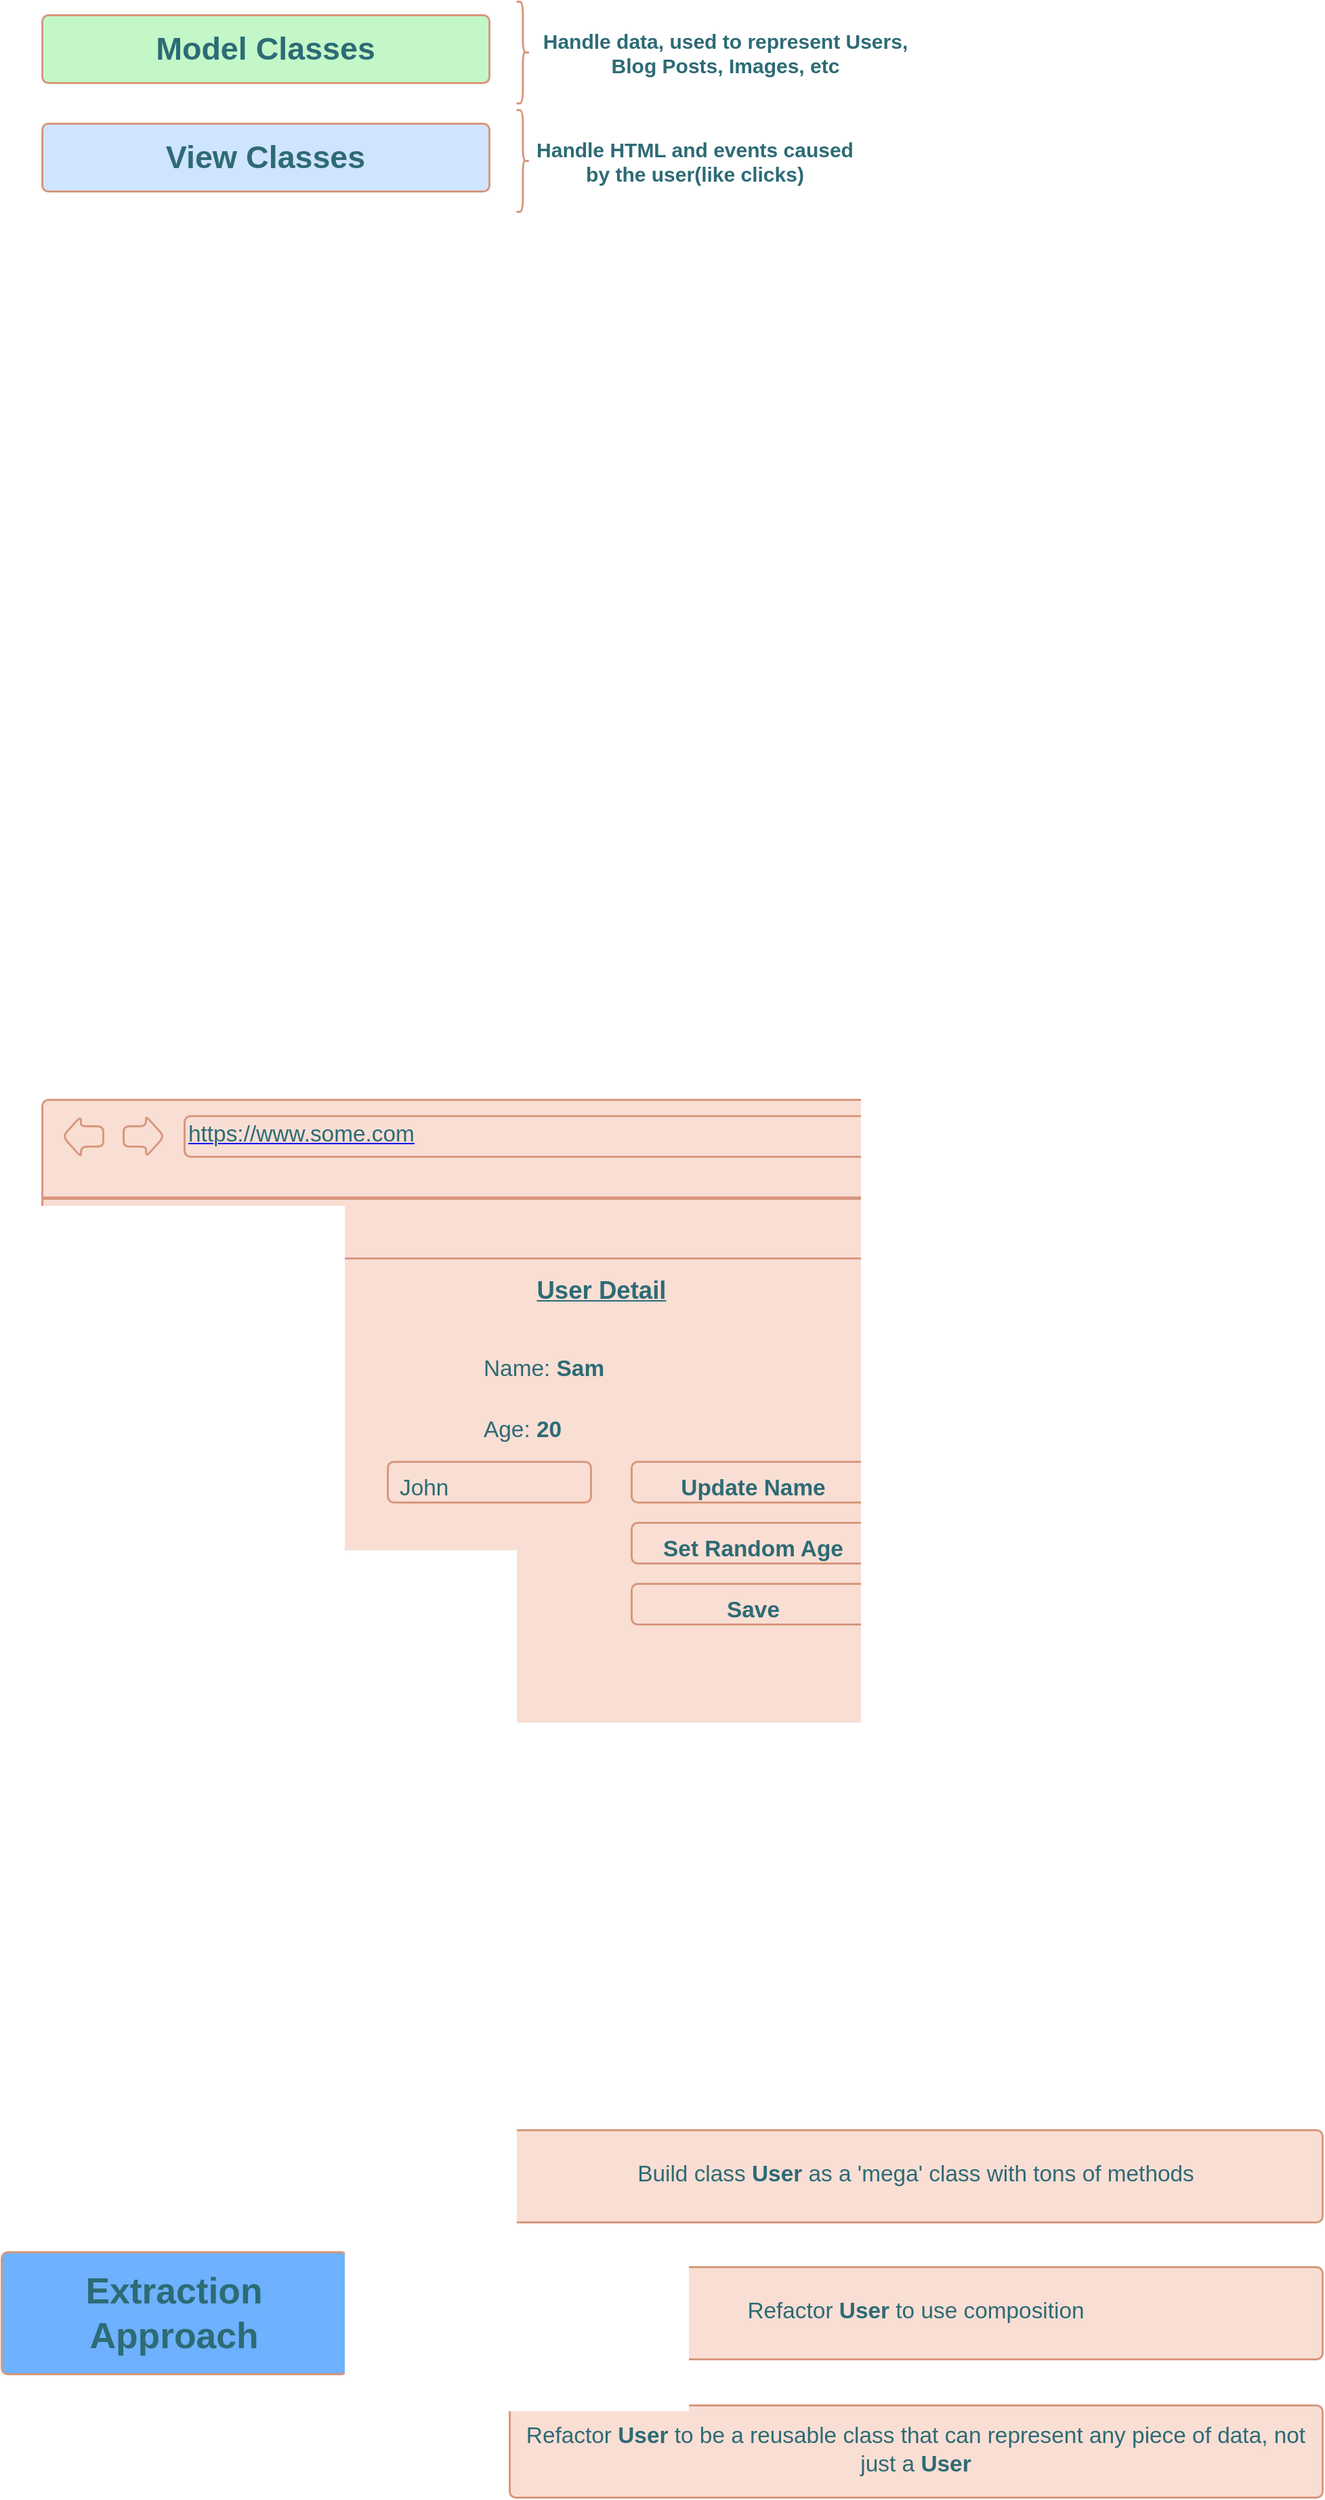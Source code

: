 <mxfile version="20.3.0" type="device" pages="20"><diagram id="C5RBs43oDa-KdzZeNtuy" name="mv"><mxGraphModel dx="800" dy="633" grid="1" gridSize="10" guides="1" tooltips="1" connect="1" arrows="1" fold="1" page="1" pageScale="1" pageWidth="827" pageHeight="1169" math="0" shadow="0"><root><mxCell id="WIyWlLk6GJQsqaUBKTNV-0"/><mxCell id="WIyWlLk6GJQsqaUBKTNV-1" parent="WIyWlLk6GJQsqaUBKTNV-0"/><UserObject label="Model Classes" lucidchartObjectId="iDE~53gVEGu2" id="IQfP0rnhOshaWKVl4Jh_-8"><mxCell style="html=1;overflow=block;blockSpacing=1;whiteSpace=wrap;fontSize=23.3;fontColor=#2d6b75;fontStyle=1;spacing=9;strokeColor=#d7987d;strokeOpacity=100;fillOpacity=100;rounded=1;absoluteArcSize=1;arcSize=9;fillColor=#c3f7c8;strokeWidth=1.5;" vertex="1" parent="WIyWlLk6GJQsqaUBKTNV-1"><mxGeometry x="40" y="40" width="330" height="50" as="geometry"/></mxCell></UserObject><UserObject label="View Classes" lucidchartObjectId="qDE~xXcj8d6s" id="IQfP0rnhOshaWKVl4Jh_-9"><mxCell style="html=1;overflow=block;blockSpacing=1;whiteSpace=wrap;fontSize=23.3;fontColor=#2d6b75;fontStyle=1;spacing=9;strokeColor=#d7987d;strokeOpacity=100;fillOpacity=100;rounded=1;absoluteArcSize=1;arcSize=9;fillColor=#cfe4ff;strokeWidth=1.5;" vertex="1" parent="WIyWlLk6GJQsqaUBKTNV-1"><mxGeometry x="40" y="120" width="330" height="50" as="geometry"/></mxCell></UserObject><mxCell id="IQfP0rnhOshaWKVl4Jh_-10" value="" style="strokeColor=none;fillColor=none;whiteSpace=wrap;fontSize=15;fontColor=#2d6b75;fontStyle=1;spacing=3.8;strokeOpacity=100;rounded=1;absoluteArcSize=1;arcSize=9;strokeWidth=1.5;html=1;" vertex="1" parent="WIyWlLk6GJQsqaUBKTNV-1"><mxGeometry x="390" y="30" width="300" height="75" as="geometry"/></mxCell><mxCell id="IQfP0rnhOshaWKVl4Jh_-11" value="" style="shape=curlyBracket;rounded=1;flipH=1;whiteSpace=wrap;fontSize=15;fontColor=#2d6b75;fontStyle=1;spacing=3.8;strokeColor=#d7987d;strokeOpacity=100;fillColor=#F9DED4;strokeWidth=1.5;" vertex="1" parent="IQfP0rnhOshaWKVl4Jh_-10"><mxGeometry width="9.375" height="75" as="geometry"/></mxCell><mxCell id="IQfP0rnhOshaWKVl4Jh_-12" value="Handle data, used to represent Users, Blog Posts, Images, etc" style="strokeColor=none;fillColor=none;whiteSpace=wrap;fontSize=15;fontColor=#2d6b75;fontStyle=1;spacing=3.8;strokeOpacity=100;rounded=1;absoluteArcSize=1;arcSize=9;strokeWidth=1.5;" vertex="1" parent="IQfP0rnhOshaWKVl4Jh_-10"><mxGeometry x="9.375" width="290.625" height="75" as="geometry"/></mxCell><mxCell id="IQfP0rnhOshaWKVl4Jh_-13" value="" style="strokeColor=none;fillColor=none;whiteSpace=wrap;fontSize=15;fontColor=#2d6b75;fontStyle=1;spacing=3.8;strokeOpacity=100;rounded=1;absoluteArcSize=1;arcSize=9;strokeWidth=1.5;html=1;" vertex="1" parent="WIyWlLk6GJQsqaUBKTNV-1"><mxGeometry x="390" y="110" width="255" height="75" as="geometry"/></mxCell><mxCell id="IQfP0rnhOshaWKVl4Jh_-14" value="" style="shape=curlyBracket;rounded=1;flipH=1;whiteSpace=wrap;fontSize=15;fontColor=#2d6b75;fontStyle=1;spacing=3.8;strokeColor=#d7987d;strokeOpacity=100;fillColor=#F9DED4;strokeWidth=1.5;" vertex="1" parent="IQfP0rnhOshaWKVl4Jh_-13"><mxGeometry width="9.375" height="75" as="geometry"/></mxCell><mxCell id="IQfP0rnhOshaWKVl4Jh_-15" value="Handle HTML and events caused by the user(like clicks)" style="strokeColor=none;fillColor=none;whiteSpace=wrap;fontSize=15;fontColor=#2d6b75;fontStyle=1;spacing=3.8;strokeOpacity=100;rounded=1;absoluteArcSize=1;arcSize=9;strokeWidth=1.5;" vertex="1" parent="IQfP0rnhOshaWKVl4Jh_-13"><mxGeometry x="9.375" width="245.625" height="75" as="geometry"/></mxCell><UserObject label="Process" lucidchartObjectId="hPE~sCkBm3pb" id="IQfP0rnhOshaWKVl4Jh_-28"><mxCell style="html=1;overflow=block;blockSpacing=1;whiteSpace=wrap;fontSize=16.7;fontColor=#2d6b75;spacing=9;strokeColor=#d7987d;strokeOpacity=100;rounded=1;absoluteArcSize=1;arcSize=9;fillColor=#F9DED4;strokeWidth=1.5;" vertex="1" parent="WIyWlLk6GJQsqaUBKTNV-1"><mxGeometry x="40" y="840" width="825" height="675" as="geometry"/></mxCell></UserObject><mxCell id="IQfP0rnhOshaWKVl4Jh_-29" value="" style="shape=singleArrow;arrowWidth=0.5;arrowSize=0.45;whiteSpace=wrap;fontSize=13;spacing=3.8;strokeColor=#d7987d;strokeOpacity=100;rounded=1;absoluteArcSize=1;arcSize=9;rotation=180;fillColor=#F9DED4;strokeWidth=1.5;html=1;" vertex="1" parent="WIyWlLk6GJQsqaUBKTNV-1"><mxGeometry x="55" y="852" width="30" height="30" as="geometry"/></mxCell><mxCell id="IQfP0rnhOshaWKVl4Jh_-30" value="" style="shape=singleArrow;arrowWidth=0.5;arrowSize=0.45;whiteSpace=wrap;fontSize=13;spacing=3.8;strokeColor=#d7987d;strokeOpacity=100;rounded=1;absoluteArcSize=1;arcSize=9;fillColor=#F9DED4;strokeWidth=1.5;html=1;" vertex="1" parent="WIyWlLk6GJQsqaUBKTNV-1"><mxGeometry x="100" y="852" width="30" height="30" as="geometry"/></mxCell><UserObject label="&lt;div style=&quot;display: flex; justify-content: flex-start; text-align: left; align-items: baseline; font-size: 0; line-height: 1.25;margin-top: -2px;&quot;&gt;&lt;span&gt;&lt;a href=&quot;https://www.some.com&quot;&gt;&lt;span style=&quot;font-size:16.7px;color:#2d6b75;&quot;&gt;https://www.some.com&lt;/span&gt;&lt;/a&gt;&lt;/span&gt;&lt;/div&gt;" lucidchartObjectId="3PE~jCMc-.-K" id="IQfP0rnhOshaWKVl4Jh_-31"><mxCell style="html=1;overflow=block;blockSpacing=1;whiteSpace=wrap;fontSize=13;spacing=3.8;verticalAlign=middle;strokeColor=#d7987d;strokeOpacity=100;rounded=1;absoluteArcSize=1;arcSize=9;fillColor=#F9DED4;strokeWidth=1.5;" vertex="1" parent="WIyWlLk6GJQsqaUBKTNV-1"><mxGeometry x="145" y="852" width="705" height="30" as="geometry"/></mxCell></UserObject><UserObject label="" lucidchartObjectId="AQE~2AemLNfR" id="IQfP0rnhOshaWKVl4Jh_-32"><mxCell style="html=1;overflow=block;blockSpacing=1;whiteSpace=wrap;fontSize=13;spacing=0;strokeColor=#d7987d;strokeOpacity=100;rounded=1;absoluteArcSize=1;arcSize=9;fillColor=#F9DED4;strokeWidth=1.5;" vertex="1" parent="WIyWlLk6GJQsqaUBKTNV-1"><mxGeometry x="40" y="912" width="825" height="1" as="geometry"/></mxCell></UserObject><UserObject label="" lucidchartObjectId="TQE~VuSr5yP_" id="IQfP0rnhOshaWKVl4Jh_-33"><mxCell style="html=1;overflow=block;blockSpacing=1;whiteSpace=wrap;fontSize=13;spacing=9;strokeColor=#d7987d;strokeOpacity=100;rounded=1;absoluteArcSize=1;arcSize=9;fillColor=#F9DED4;strokeWidth=1.5;" vertex="1" parent="WIyWlLk6GJQsqaUBKTNV-1"><mxGeometry x="228" y="957" width="450" height="360" as="geometry"/></mxCell></UserObject><UserObject label="User Detail" lucidchartObjectId="iRE~Kd3y5nyW" id="IQfP0rnhOshaWKVl4Jh_-34"><mxCell style="html=1;overflow=block;blockSpacing=1;whiteSpace=wrap;fontSize=18.3;fontColor=#2d6b75;fontStyle=5;spacing=3.8;strokeOpacity=0;fillOpacity=0;rounded=1;absoluteArcSize=1;arcSize=9;fillColor=#ffffff;strokeWidth=0.8;" vertex="1" parent="WIyWlLk6GJQsqaUBKTNV-1"><mxGeometry x="363" y="957" width="180" height="45" as="geometry"/></mxCell></UserObject><UserObject label="&lt;div style=&quot;display: flex; justify-content: flex-start; text-align: left; align-items: baseline; font-size: 0; line-height: 1.25;margin-top: -2px;&quot;&gt;&lt;span&gt;&lt;span style=&quot;font-size:16.7px;color:#2d6b75;&quot;&gt;&lt;span style=&quot;font-size:16.7px;color:#2d6b75;&quot;&gt;Name: &lt;/span&gt;&lt;span style=&quot;font-size:16.7px;color:#2d6b75;font-weight: bold;&quot;&gt;Sam&lt;/span&gt;&lt;/span&gt;&lt;/span&gt;&lt;/div&gt;" lucidchartObjectId="MRE~hKrLLFke" id="IQfP0rnhOshaWKVl4Jh_-35"><mxCell style="html=1;overflow=block;blockSpacing=1;whiteSpace=wrap;fontSize=13;spacing=3.8;strokeOpacity=0;fillOpacity=0;rounded=1;absoluteArcSize=1;arcSize=9;fillColor=#ffffff;strokeWidth=0.8;" vertex="1" parent="WIyWlLk6GJQsqaUBKTNV-1"><mxGeometry x="363" y="1017" width="180" height="45" as="geometry"/></mxCell></UserObject><UserObject label="&lt;div style=&quot;display: flex; justify-content: flex-start; text-align: left; align-items: baseline; font-size: 0; line-height: 1.25;margin-top: -2px;&quot;&gt;&lt;span&gt;&lt;span style=&quot;font-size:16.7px;color:#2d6b75;&quot;&gt;&lt;span style=&quot;font-size:16.7px;color:#2d6b75;&quot;&gt;Age: &lt;/span&gt;&lt;span style=&quot;font-size:16.7px;color:#2d6b75;font-weight: bold;&quot;&gt;20&lt;/span&gt;&lt;/span&gt;&lt;/span&gt;&lt;/div&gt;" lucidchartObjectId="0RE~ZHq-yM0D" id="IQfP0rnhOshaWKVl4Jh_-36"><mxCell style="html=1;overflow=block;blockSpacing=1;whiteSpace=wrap;fontSize=13;spacing=3.8;strokeOpacity=0;fillOpacity=0;rounded=1;absoluteArcSize=1;arcSize=9;fillColor=#ffffff;strokeWidth=0.8;" vertex="1" parent="WIyWlLk6GJQsqaUBKTNV-1"><mxGeometry x="363" y="1062" width="180" height="45" as="geometry"/></mxCell></UserObject><UserObject label="John" lucidchartObjectId="ASE~RUWBV0t4" id="IQfP0rnhOshaWKVl4Jh_-37"><mxCell style="html=1;overflow=block;blockSpacing=1;whiteSpace=wrap;fontSize=16.7;fontColor=#2d6b75;align=left;spacing=9;strokeColor=#d7987d;strokeOpacity=100;rounded=1;absoluteArcSize=1;arcSize=9;fillColor=#F9DED4;strokeWidth=1.5;" vertex="1" parent="WIyWlLk6GJQsqaUBKTNV-1"><mxGeometry x="295" y="1107" width="150" height="30" as="geometry"/></mxCell></UserObject><UserObject label="Update Name" lucidchartObjectId="7SE~NWHP16pu" id="IQfP0rnhOshaWKVl4Jh_-38"><mxCell style="html=1;overflow=block;blockSpacing=1;whiteSpace=wrap;fontSize=16.7;fontColor=#2d6b75;fontStyle=1;spacing=9;strokeColor=#d7987d;strokeOpacity=100;rounded=1;absoluteArcSize=1;arcSize=9;fillColor=#F9DED4;strokeWidth=1.5;" vertex="1" parent="WIyWlLk6GJQsqaUBKTNV-1"><mxGeometry x="475" y="1107" width="180" height="30" as="geometry"/></mxCell></UserObject><UserObject label="Set Random Age" lucidchartObjectId="zTE~rJGDsiGJ" id="IQfP0rnhOshaWKVl4Jh_-39"><mxCell style="html=1;overflow=block;blockSpacing=1;whiteSpace=wrap;fontSize=16.7;fontColor=#2d6b75;fontStyle=1;spacing=9;strokeColor=#d7987d;strokeOpacity=100;rounded=1;absoluteArcSize=1;arcSize=9;fillColor=#F9DED4;strokeWidth=1.5;" vertex="1" parent="WIyWlLk6GJQsqaUBKTNV-1"><mxGeometry x="475" y="1152" width="180" height="30" as="geometry"/></mxCell></UserObject><UserObject label="Save" lucidchartObjectId="RTE~v.HY5X7D" id="IQfP0rnhOshaWKVl4Jh_-40"><mxCell style="html=1;overflow=block;blockSpacing=1;whiteSpace=wrap;fontSize=16.7;fontColor=#2d6b75;fontStyle=1;spacing=9;strokeColor=#d7987d;strokeOpacity=100;rounded=1;absoluteArcSize=1;arcSize=9;fillColor=#F9DED4;strokeWidth=1.5;" vertex="1" parent="WIyWlLk6GJQsqaUBKTNV-1"><mxGeometry x="475" y="1197" width="180" height="30" as="geometry"/></mxCell></UserObject><UserObject label="Extraction Approach" lucidchartObjectId="ysH~dT3wLXF_" id="IQfP0rnhOshaWKVl4Jh_-41"><mxCell style="html=1;overflow=block;blockSpacing=1;whiteSpace=wrap;fontSize=26.7;fontColor=#2d6b75;fontStyle=1;spacing=9;strokeColor=#d7987d;strokeOpacity=100;fillOpacity=100;rounded=1;absoluteArcSize=1;arcSize=9;fillColor=#6db1ff;strokeWidth=1.5;" vertex="1" parent="WIyWlLk6GJQsqaUBKTNV-1"><mxGeometry x="10" y="1690" width="255" height="90" as="geometry"/></mxCell></UserObject><UserObject label="&lt;div style=&quot;display: flex; justify-content: center; text-align: center; align-items: baseline; font-size: 0; line-height: 1.25;margin-top: -2px;&quot;&gt;&lt;span&gt;&lt;span style=&quot;font-size:16.7px;color:#2d6b75;&quot;&gt;&lt;span style=&quot;font-size:16.7px;color:#2d6b75;&quot;&gt;Build class &lt;/span&gt;&lt;span style=&quot;font-size:16.7px;color:#2d6b75;font-weight: bold;&quot;&gt;User&lt;/span&gt; as a 'mega' class with tons of methods&lt;/span&gt;&lt;/span&gt;&lt;/div&gt;" lucidchartObjectId="htH~uzycBdda" id="IQfP0rnhOshaWKVl4Jh_-42"><mxCell style="html=1;overflow=block;blockSpacing=1;whiteSpace=wrap;fontSize=13;spacing=9;strokeColor=#d7987d;strokeOpacity=100;rounded=1;absoluteArcSize=1;arcSize=9;fillColor=#F9DED4;strokeWidth=1.5;" vertex="1" parent="WIyWlLk6GJQsqaUBKTNV-1"><mxGeometry x="385" y="1600" width="600" height="68" as="geometry"/></mxCell></UserObject><UserObject label="&lt;div style=&quot;display: flex; justify-content: center; text-align: center; align-items: baseline; font-size: 0; line-height: 1.25;margin-top: -2px;&quot;&gt;&lt;span&gt;&lt;span style=&quot;font-size:16.7px;color:#2d6b75;&quot;&gt;&lt;span style=&quot;font-size:16.7px;color:#2d6b75;&quot;&gt;Refactor &lt;/span&gt;&lt;span style=&quot;font-size:16.7px;color:#2d6b75;font-weight: bold;&quot;&gt;User&lt;/span&gt; to use composition&lt;/span&gt;&lt;/span&gt;&lt;/div&gt;" lucidchartObjectId="NtH~ZisO6m7E" id="IQfP0rnhOshaWKVl4Jh_-43"><mxCell style="html=1;overflow=block;blockSpacing=1;whiteSpace=wrap;fontSize=13;spacing=9;strokeColor=#d7987d;strokeOpacity=100;rounded=1;absoluteArcSize=1;arcSize=9;fillColor=#F9DED4;strokeWidth=1.5;" vertex="1" parent="WIyWlLk6GJQsqaUBKTNV-1"><mxGeometry x="385" y="1701" width="600" height="68" as="geometry"/></mxCell></UserObject><UserObject label="&lt;div style=&quot;display: flex; justify-content: center; text-align: center; align-items: baseline; font-size: 0; line-height: 1.25;margin-top: -2px;&quot;&gt;&lt;span&gt;&lt;span style=&quot;font-size:16.7px;color:#2d6b75;&quot;&gt;&lt;span style=&quot;font-size:16.7px;color:#2d6b75;&quot;&gt;Refactor &lt;/span&gt;&lt;span style=&quot;font-size:16.7px;color:#2d6b75;font-weight: bold;&quot;&gt;User&lt;/span&gt;&lt;span style=&quot;font-size:16.7px;color:#2d6b75;&quot;&gt; to be a reusable class that can represent any piece of data, not just a &lt;/span&gt;&lt;span style=&quot;font-size:16.7px;color:#2d6b75;font-weight: bold;&quot;&gt;User&lt;/span&gt;&lt;/span&gt;&lt;/span&gt;&lt;/div&gt;" lucidchartObjectId="NtH~fN3GcUsi" id="IQfP0rnhOshaWKVl4Jh_-44"><mxCell style="html=1;overflow=block;blockSpacing=1;whiteSpace=wrap;fontSize=13;spacing=9;strokeColor=#d7987d;strokeOpacity=100;rounded=1;absoluteArcSize=1;arcSize=9;fillColor=#F9DED4;strokeWidth=1.5;" vertex="1" parent="WIyWlLk6GJQsqaUBKTNV-1"><mxGeometry x="385" y="1803" width="600" height="68" as="geometry"/></mxCell></UserObject></root></mxGraphModel></diagram><diagram id="tf0YyGWltwydRUK-2SZb" name="02 - user"><mxGraphModel dx="1289" dy="-284" grid="1" gridSize="10" guides="1" tooltips="1" connect="1" arrows="1" fold="1" page="1" pageScale="1" pageWidth="850" pageHeight="1100" math="0" shadow="0"><root><mxCell id="0"/><mxCell id="1" parent="0"/><UserObject label="class User" lucidchartObjectId="wxH~xYWxo62d" id="DVlyZ8u6Il6aT91gQinl-1"><mxCell style="html=1;overflow=block;blockSpacing=1;whiteSpace=wrap;fontSize=26.7;fontColor=#2d6b75;fontStyle=1;spacing=9;strokeColor=#d7987d;strokeOpacity=100;fillOpacity=100;rounded=1;absoluteArcSize=1;arcSize=9;fillColor=#b8f5ed;strokeWidth=1.5;" vertex="1" parent="1"><mxGeometry x="30" y="1120" width="390" height="50" as="geometry"/></mxCell></UserObject><UserObject label="&lt;font style=&quot;font-size: 18px;&quot;&gt;save(): Promise&lt;/font&gt;" lucidchartObjectId=".xH~7-SOjDDM" id="DVlyZ8u6Il6aT91gQinl-2"><mxCell style="html=1;overflow=block;blockSpacing=1;whiteSpace=wrap;fontSize=21.7;fontColor=#2d6b75;spacing=9;strokeColor=#d7987d;strokeOpacity=100;rounded=1;absoluteArcSize=1;arcSize=9;fillColor=#F9DED4;strokeWidth=1.5;" vertex="1" parent="1"><mxGeometry x="30" y="1467" width="390" height="47" as="geometry"/></mxCell></UserObject><UserObject label="&lt;font style=&quot;font-size: 18px;&quot;&gt;private data: UserProps&lt;/font&gt;" lucidchartObjectId="dyH~1Yp7q-WL" id="DVlyZ8u6Il6aT91gQinl-3"><mxCell style="html=1;overflow=block;blockSpacing=1;whiteSpace=wrap;fontSize=21.7;fontColor=#2d6b75;spacing=9;strokeColor=#d7987d;strokeOpacity=100;rounded=1;absoluteArcSize=1;arcSize=9;fillColor=#F9DED4;strokeWidth=1.5;" vertex="1" parent="1"><mxGeometry x="30" y="1170" width="390" height="50" as="geometry"/></mxCell></UserObject><UserObject label="&lt;font style=&quot;font-size: 18px;&quot;&gt;set(update: UserProps): void&lt;/font&gt;" lucidchartObjectId="eyH~VWAPDdH9" id="DVlyZ8u6Il6aT91gQinl-4"><mxCell style="html=1;overflow=block;blockSpacing=1;whiteSpace=wrap;fontSize=21.7;fontColor=#2d6b75;spacing=9;strokeColor=#d7987d;strokeOpacity=100;rounded=1;absoluteArcSize=1;arcSize=9;fillColor=#F9DED4;strokeWidth=1.5;" vertex="1" parent="1"><mxGeometry x="30" y="1270" width="390" height="50" as="geometry"/></mxCell></UserObject><UserObject label="&lt;font style=&quot;font-size: 18px;&quot;&gt;get(propName: string):(string | number)&lt;/font&gt;" lucidchartObjectId="eyH~wFc5g3th" id="DVlyZ8u6Il6aT91gQinl-5"><mxCell style="html=1;overflow=block;blockSpacing=1;whiteSpace=wrap;fontSize=21.7;fontColor=#2d6b75;spacing=9;strokeColor=#d7987d;strokeOpacity=100;rounded=1;absoluteArcSize=1;arcSize=9;fillColor=#F9DED4;strokeWidth=1.5;" vertex="1" parent="1"><mxGeometry x="30" y="1220" width="390" height="50" as="geometry"/></mxCell></UserObject><UserObject label="&lt;font style=&quot;font-size: 18px;&quot;&gt;on(eventName: string, callback: ()=&amp;gt;{})&lt;/font&gt;" lucidchartObjectId="fyH~-CLwwmCc" id="DVlyZ8u6Il6aT91gQinl-6"><mxCell style="html=1;overflow=block;blockSpacing=1;whiteSpace=wrap;fontSize=21.7;fontColor=#2d6b75;spacing=9;strokeColor=#d7987d;strokeOpacity=100;rounded=1;absoluteArcSize=1;arcSize=9;fillColor=#F9DED4;strokeWidth=1.5;" vertex="1" parent="1"><mxGeometry x="30" y="1320" width="390" height="50" as="geometry"/></mxCell></UserObject><UserObject label="&lt;font style=&quot;font-size: 18px;&quot;&gt;trigger(eventName: string): void&lt;/font&gt;" lucidchartObjectId="fyH~1qbSaAsv" id="DVlyZ8u6Il6aT91gQinl-7"><mxCell style="html=1;overflow=block;blockSpacing=1;whiteSpace=wrap;fontSize=21.7;fontColor=#2d6b75;spacing=9;strokeColor=#d7987d;strokeOpacity=100;rounded=1;absoluteArcSize=1;arcSize=9;fillColor=#F9DED4;strokeWidth=1.5;" vertex="1" parent="1"><mxGeometry x="30" y="1370" width="390" height="50" as="geometry"/></mxCell></UserObject><UserObject label="&lt;font style=&quot;font-size: 18px;&quot;&gt;fetch(): Promise&lt;/font&gt;" lucidchartObjectId="fyH~0r8mlmZm" id="DVlyZ8u6Il6aT91gQinl-8"><mxCell style="html=1;overflow=block;blockSpacing=1;whiteSpace=wrap;fontSize=21.7;fontColor=#2d6b75;spacing=9;strokeColor=#d7987d;strokeOpacity=100;rounded=1;absoluteArcSize=1;arcSize=9;fillColor=#F9DED4;strokeWidth=1.5;" vertex="1" parent="1"><mxGeometry x="30" y="1420" width="390" height="47" as="geometry"/></mxCell></UserObject><mxCell id="DVlyZ8u6Il6aT91gQinl-9" value="" style="strokeColor=none;fillColor=none;whiteSpace=wrap;fontSize=16.7;fontColor=#2d6b75;spacing=3.8;strokeOpacity=100;rounded=1;absoluteArcSize=1;arcSize=9;strokeWidth=1.5;html=1;" vertex="1" parent="1"><mxGeometry x="425" y="1170" width="353" height="50" as="geometry"/></mxCell><mxCell id="DVlyZ8u6Il6aT91gQinl-10" value="" style="shape=curlyBracket;rounded=1;flipH=1;whiteSpace=wrap;fontSize=16.7;fontColor=#2d6b75;spacing=3.8;strokeColor=#d7987d;strokeOpacity=100;fillColor=#F9DED4;strokeWidth=1.5;" vertex="1" parent="DVlyZ8u6Il6aT91gQinl-9"><mxGeometry width="8.5" height="50" as="geometry"/></mxCell><mxCell id="DVlyZ8u6Il6aT91gQinl-11" value="Object to store information about a particular user (name, age)" style="strokeColor=none;fillColor=none;whiteSpace=wrap;fontSize=14;fontColor=#2d6b75;spacing=3.8;strokeOpacity=100;rounded=1;absoluteArcSize=1;arcSize=9;strokeWidth=1.5;" vertex="1" parent="DVlyZ8u6Il6aT91gQinl-9"><mxGeometry x="8.5" width="344.5" height="50" as="geometry"/></mxCell><mxCell id="DVlyZ8u6Il6aT91gQinl-12" value="" style="strokeColor=none;fillColor=none;whiteSpace=wrap;fontSize=16.7;fontColor=#2d6b75;spacing=3.8;strokeOpacity=100;rounded=1;absoluteArcSize=1;arcSize=9;strokeWidth=1.5;html=1;" vertex="1" parent="1"><mxGeometry x="425" y="1220" width="353" height="50" as="geometry"/></mxCell><mxCell id="DVlyZ8u6Il6aT91gQinl-13" value="" style="shape=curlyBracket;rounded=1;flipH=1;whiteSpace=wrap;fontSize=16.7;fontColor=#2d6b75;spacing=3.8;strokeColor=#d7987d;strokeOpacity=100;fillColor=#F9DED4;strokeWidth=1.5;" vertex="1" parent="DVlyZ8u6Il6aT91gQinl-12"><mxGeometry width="8.5" height="50" as="geometry"/></mxCell><mxCell id="DVlyZ8u6Il6aT91gQinl-14" value="Gets a single piece of info about this user (name, age)" style="strokeColor=none;fillColor=none;whiteSpace=wrap;fontSize=14;fontColor=#2d6b75;spacing=3.8;strokeOpacity=100;rounded=1;absoluteArcSize=1;arcSize=9;strokeWidth=1.5;" vertex="1" parent="DVlyZ8u6Il6aT91gQinl-12"><mxGeometry x="8.5" width="344.5" height="50" as="geometry"/></mxCell><mxCell id="DVlyZ8u6Il6aT91gQinl-15" value="" style="strokeColor=none;fillColor=none;whiteSpace=wrap;fontSize=16.7;fontColor=#2d6b75;spacing=3.8;strokeOpacity=100;rounded=1;absoluteArcSize=1;arcSize=9;strokeWidth=1.5;html=1;" vertex="1" parent="1"><mxGeometry x="425" y="1270" width="353" height="50" as="geometry"/></mxCell><mxCell id="DVlyZ8u6Il6aT91gQinl-16" value="" style="shape=curlyBracket;rounded=1;flipH=1;whiteSpace=wrap;fontSize=16.7;fontColor=#2d6b75;spacing=3.8;strokeColor=#d7987d;strokeOpacity=100;fillColor=#F9DED4;strokeWidth=1.5;" vertex="1" parent="DVlyZ8u6Il6aT91gQinl-15"><mxGeometry width="8.5" height="50" as="geometry"/></mxCell><mxCell id="DVlyZ8u6Il6aT91gQinl-17" value="Changes information about this user( name, age)" style="strokeColor=none;fillColor=none;whiteSpace=wrap;fontSize=14;fontColor=#2d6b75;spacing=3.8;strokeOpacity=100;rounded=1;absoluteArcSize=1;arcSize=9;strokeWidth=1.5;" vertex="1" parent="DVlyZ8u6Il6aT91gQinl-15"><mxGeometry x="8.5" width="344.5" height="50" as="geometry"/></mxCell><mxCell id="DVlyZ8u6Il6aT91gQinl-18" value="" style="strokeColor=none;fillColor=none;whiteSpace=wrap;fontSize=16.7;fontColor=#2d6b75;spacing=3.8;strokeOpacity=100;rounded=1;absoluteArcSize=1;arcSize=9;strokeWidth=1.5;html=1;" vertex="1" parent="1"><mxGeometry x="425" y="1320" width="353" height="50" as="geometry"/></mxCell><mxCell id="DVlyZ8u6Il6aT91gQinl-19" value="" style="shape=curlyBracket;rounded=1;flipH=1;whiteSpace=wrap;fontSize=16.7;fontColor=#2d6b75;spacing=3.8;strokeColor=#d7987d;strokeOpacity=100;fillColor=#F9DED4;strokeWidth=1.5;" vertex="1" parent="DVlyZ8u6Il6aT91gQinl-18"><mxGeometry width="8.5" height="50" as="geometry"/></mxCell><mxCell id="DVlyZ8u6Il6aT91gQinl-20" value="Registers an event handler with this object, so other parts of the app know when something changed" style="strokeColor=none;fillColor=none;whiteSpace=wrap;fontSize=14;fontColor=#2d6b75;spacing=3.8;strokeOpacity=100;rounded=1;absoluteArcSize=1;arcSize=9;strokeWidth=1.5;" vertex="1" parent="DVlyZ8u6Il6aT91gQinl-18"><mxGeometry x="8.5" width="344.5" height="50" as="geometry"/></mxCell><mxCell id="DVlyZ8u6Il6aT91gQinl-21" value="" style="strokeColor=none;fillColor=none;whiteSpace=wrap;fontSize=16.7;fontColor=#2d6b75;spacing=3.8;strokeOpacity=100;rounded=1;absoluteArcSize=1;arcSize=9;strokeWidth=1.5;html=1;" vertex="1" parent="1"><mxGeometry x="425" y="1370" width="338" height="50" as="geometry"/></mxCell><mxCell id="DVlyZ8u6Il6aT91gQinl-22" value="" style="shape=curlyBracket;rounded=1;flipH=1;whiteSpace=wrap;fontSize=16.7;fontColor=#2d6b75;spacing=3.8;strokeColor=#d7987d;strokeOpacity=100;fillColor=#F9DED4;strokeWidth=1.5;" vertex="1" parent="DVlyZ8u6Il6aT91gQinl-21"><mxGeometry width="8.5" height="50" as="geometry"/></mxCell><mxCell id="DVlyZ8u6Il6aT91gQinl-23" value="Trigger an event to tell other parts of the app that something has changed" style="strokeColor=none;fillColor=none;whiteSpace=wrap;fontSize=14;fontColor=#2d6b75;spacing=3.8;strokeOpacity=100;rounded=1;absoluteArcSize=1;arcSize=9;strokeWidth=1.5;" vertex="1" parent="DVlyZ8u6Il6aT91gQinl-21"><mxGeometry x="8.5" width="329.5" height="50" as="geometry"/></mxCell><mxCell id="DVlyZ8u6Il6aT91gQinl-24" value="" style="strokeColor=none;fillColor=none;whiteSpace=wrap;fontSize=16.7;fontColor=#2d6b75;spacing=3.8;strokeOpacity=100;rounded=1;absoluteArcSize=1;arcSize=9;strokeWidth=1.5;html=1;" vertex="1" parent="1"><mxGeometry x="425" y="1420" width="338" height="50" as="geometry"/></mxCell><mxCell id="DVlyZ8u6Il6aT91gQinl-25" value="" style="shape=curlyBracket;rounded=1;flipH=1;whiteSpace=wrap;fontSize=16.7;fontColor=#2d6b75;spacing=3.8;strokeColor=#d7987d;strokeOpacity=100;fillColor=#F9DED4;strokeWidth=1.5;" vertex="1" parent="DVlyZ8u6Il6aT91gQinl-24"><mxGeometry width="8.5" height="50" as="geometry"/></mxCell><mxCell id="DVlyZ8u6Il6aT91gQinl-26" value="Fetch some data from the server about a particular user" style="strokeColor=none;fillColor=none;whiteSpace=wrap;fontSize=14;fontColor=#2d6b75;spacing=3.8;strokeOpacity=100;rounded=1;absoluteArcSize=1;arcSize=9;strokeWidth=1.5;" vertex="1" parent="DVlyZ8u6Il6aT91gQinl-24"><mxGeometry x="8.5" width="329.5" height="50" as="geometry"/></mxCell><mxCell id="DVlyZ8u6Il6aT91gQinl-27" value="" style="strokeColor=none;fillColor=none;whiteSpace=wrap;fontSize=16.7;fontColor=#2d6b75;spacing=3.8;strokeOpacity=100;rounded=1;absoluteArcSize=1;arcSize=9;strokeWidth=1.5;html=1;" vertex="1" parent="1"><mxGeometry x="425" y="1470" width="338" height="40" as="geometry"/></mxCell><mxCell id="DVlyZ8u6Il6aT91gQinl-28" value="" style="shape=curlyBracket;rounded=1;flipH=1;whiteSpace=wrap;fontSize=16.7;fontColor=#2d6b75;spacing=3.8;strokeColor=#d7987d;strokeOpacity=100;fillColor=#F9DED4;strokeWidth=1.5;" vertex="1" parent="DVlyZ8u6Il6aT91gQinl-27"><mxGeometry width="8.5" height="40" as="geometry"/></mxCell><mxCell id="DVlyZ8u6Il6aT91gQinl-29" value="Saves some data about this user to the server" style="strokeColor=none;fillColor=none;whiteSpace=wrap;fontSize=14;fontColor=#2d6b75;spacing=3.8;strokeOpacity=100;rounded=1;absoluteArcSize=1;arcSize=9;strokeWidth=1.5;" vertex="1" parent="DVlyZ8u6Il6aT91gQinl-27"><mxGeometry x="8.5" width="329.5" height="40" as="geometry"/></mxCell></root></mxGraphModel></diagram><diagram id="rKNb-IJ5xWP04IdE_Qqa" name="approach"><mxGraphModel dx="1247" dy="809" grid="1" gridSize="10" guides="1" tooltips="1" connect="1" arrows="1" fold="1" page="1" pageScale="1" pageWidth="850" pageHeight="1100" math="0" shadow="0"><root><mxCell id="0"/><mxCell id="1" parent="0"/><UserObject label="Probably need to create a class to represent a User and all of its data (like name and age)" lucidchartObjectId="OLE~D2RD0.nF" id="qmHLNbOkj3QxE920r6p9-1"><mxCell style="html=1;overflow=block;blockSpacing=1;whiteSpace=wrap;fontSize=15;fontColor=#2d6b75;spacing=9;strokeColor=#d7987d;strokeOpacity=100;fillOpacity=100;rounded=1;absoluteArcSize=1;arcSize=9;fillColor=#ffd9d9;strokeWidth=1.5;" vertex="1" parent="1"><mxGeometry x="39" y="240" width="375" height="84" as="geometry"/></mxCell></UserObject><UserObject label="User class needs to have the ability to store some data, retrieve it, and change it" lucidchartObjectId="LME~G~NFfhcd" id="qmHLNbOkj3QxE920r6p9-2"><mxCell style="html=1;overflow=block;blockSpacing=1;whiteSpace=wrap;fontSize=15;fontColor=#2d6b75;spacing=9;strokeColor=#d7987d;strokeOpacity=100;fillOpacity=100;rounded=1;absoluteArcSize=1;arcSize=9;fillColor=#ffd9d9;strokeWidth=1.5;" vertex="1" parent="1"><mxGeometry x="39" y="453" width="375" height="84" as="geometry"/></mxCell></UserObject><UserObject label="Alse needs to have the ability to notify rest of app when some data is changed" lucidchartObjectId="fNE~LXtK_hCB" id="qmHLNbOkj3QxE920r6p9-3"><mxCell style="html=1;overflow=block;blockSpacing=1;whiteSpace=wrap;fontSize=15;fontColor=#2d6b75;spacing=9;strokeColor=#d7987d;strokeOpacity=100;fillOpacity=100;rounded=1;absoluteArcSize=1;arcSize=9;fillColor=#ffd9d9;strokeWidth=1.5;" vertex="1" parent="1"><mxGeometry x="39" y="567" width="375" height="84" as="geometry"/></mxCell></UserObject><UserObject label="User needs to be able to persist data to an outside server, and then retrieve it at some future point." lucidchartObjectId="PNE~h7-_0Tmg" id="qmHLNbOkj3QxE920r6p9-4"><mxCell style="html=1;overflow=block;blockSpacing=1;whiteSpace=wrap;fontSize=15;fontColor=#2d6b75;spacing=9;strokeColor=#d7987d;strokeOpacity=100;fillOpacity=100;rounded=1;absoluteArcSize=1;arcSize=9;fillColor=#ffd9d9;strokeWidth=1.5;" vertex="1" parent="1"><mxGeometry x="39" y="681" width="375" height="84" as="geometry"/></mxCell></UserObject></root></mxGraphModel></diagram><diagram id="ae2mfWLzMzWmZDaPR1XN" name="mock"><mxGraphModel dx="1247" dy="809" grid="1" gridSize="10" guides="1" tooltips="1" connect="1" arrows="1" fold="1" page="1" pageScale="1" pageWidth="850" pageHeight="1100" math="0" shadow="0"><root><mxCell id="0"/><mxCell id="1" parent="0"/></root></mxGraphModel></diagram><diagram id="WQSHYf35sKOfWmAdQefl" name="00 - goal"><mxGraphModel dx="1247" dy="809" grid="1" gridSize="10" guides="1" tooltips="1" connect="1" arrows="1" fold="1" page="1" pageScale="1" pageWidth="850" pageHeight="1100" math="0" shadow="0"><root><mxCell id="0"/><mxCell id="1" parent="0"/></root></mxGraphModel></diagram><diagram id="sO1HCxO7Mu_IiRJO9TUR" name="model"><mxGraphModel dx="1289" dy="816" grid="1" gridSize="10" guides="1" tooltips="1" connect="1" arrows="1" fold="1" page="1" pageScale="1" pageWidth="850" pageHeight="1100" math="0" shadow="0"><root><mxCell id="0"/><mxCell id="1" parent="0"/></root></mxGraphModel></diagram><diagram id="fq7_DrzdpH0N9erqepBX" name="parts"><mxGraphModel dx="1247" dy="809" grid="1" gridSize="10" guides="1" tooltips="1" connect="1" arrows="1" fold="1" page="1" pageScale="1" pageWidth="850" pageHeight="1100" math="0" shadow="0"><root><mxCell id="0"/><mxCell id="1" parent="0"/></root></mxGraphModel></diagram><diagram id="nGhiKGd9PUlkQDy4FkxY" name="08 - event"><mxGraphModel dx="1247" dy="809" grid="1" gridSize="10" guides="1" tooltips="1" connect="1" arrows="1" fold="1" page="1" pageScale="1" pageWidth="850" pageHeight="1100" math="0" shadow="0"><root><mxCell id="0"/><mxCell id="1" parent="0"/><mxCell id="h8gJ8qFUaS92H4t-ITDU-20" value="" style="edgeStyle=orthogonalEdgeStyle;rounded=0;orthogonalLoop=1;jettySize=auto;html=1;fontSize=14;entryX=0;entryY=0.5;entryDx=0;entryDy=0;" edge="1" parent="1" source="h8gJ8qFUaS92H4t-ITDU-1" target="h8gJ8qFUaS92H4t-ITDU-6"><mxGeometry relative="1" as="geometry"/></mxCell><mxCell id="h8gJ8qFUaS92H4t-ITDU-1" value="click" style="rounded=1;whiteSpace=wrap;html=1;fontSize=14;strokeColor=#d79b00;strokeWidth=2;fillColor=#ffe6cc;" vertex="1" parent="1"><mxGeometry x="150" y="200" width="110" height="40" as="geometry"/></mxCell><mxCell id="h8gJ8qFUaS92H4t-ITDU-19" value="" style="edgeStyle=orthogonalEdgeStyle;rounded=0;orthogonalLoop=1;jettySize=auto;html=1;fontSize=14;entryX=0;entryY=0.5;entryDx=0;entryDy=0;" edge="1" parent="1" source="h8gJ8qFUaS92H4t-ITDU-2" target="h8gJ8qFUaS92H4t-ITDU-10"><mxGeometry relative="1" as="geometry"/></mxCell><mxCell id="h8gJ8qFUaS92H4t-ITDU-2" value="hover" style="rounded=1;whiteSpace=wrap;html=1;fontSize=14;strokeColor=#d79b00;strokeWidth=2;fillColor=#ffe6cc;" vertex="1" parent="1"><mxGeometry x="150" y="250" width="110" height="40" as="geometry"/></mxCell><mxCell id="h8gJ8qFUaS92H4t-ITDU-18" value="" style="edgeStyle=orthogonalEdgeStyle;rounded=0;orthogonalLoop=1;jettySize=auto;html=1;fontSize=14;" edge="1" parent="1" source="h8gJ8qFUaS92H4t-ITDU-3" target="h8gJ8qFUaS92H4t-ITDU-14"><mxGeometry relative="1" as="geometry"/></mxCell><mxCell id="h8gJ8qFUaS92H4t-ITDU-3" value="mouseover&lt;br&gt;" style="rounded=1;whiteSpace=wrap;html=1;fontSize=14;strokeColor=#d79b00;strokeWidth=2;fillColor=#ffe6cc;" vertex="1" parent="1"><mxGeometry x="150" y="300" width="110" height="40" as="geometry"/></mxCell><mxCell id="h8gJ8qFUaS92H4t-ITDU-5" value="" style="shape=curlyBracket;whiteSpace=wrap;html=1;rounded=1;strokeColor=#000000;strokeWidth=2;fontSize=14;" vertex="1" parent="1"><mxGeometry x="120" y="200" width="20" height="140" as="geometry"/></mxCell><mxCell id="h8gJ8qFUaS92H4t-ITDU-6" value="&lt;b&gt;[&lt;/b&gt;" style="rounded=0;whiteSpace=wrap;html=1;strokeColor=#000000;strokeWidth=2;fontSize=14;" vertex="1" parent="1"><mxGeometry x="330" y="200" width="50" height="40" as="geometry"/></mxCell><mxCell id="h8gJ8qFUaS92H4t-ITDU-7" value="Callback" style="rounded=0;whiteSpace=wrap;html=1;strokeColor=#6c8ebf;strokeWidth=2;fontSize=14;fillColor=#dae8fc;" vertex="1" parent="1"><mxGeometry x="380" y="200" width="130" height="40" as="geometry"/></mxCell><mxCell id="h8gJ8qFUaS92H4t-ITDU-8" value="Calback" style="rounded=0;whiteSpace=wrap;html=1;strokeColor=#6c8ebf;strokeWidth=2;fontSize=14;fillColor=#dae8fc;" vertex="1" parent="1"><mxGeometry x="510" y="200" width="120" height="40" as="geometry"/></mxCell><mxCell id="h8gJ8qFUaS92H4t-ITDU-9" value="&lt;b&gt;]&lt;/b&gt;" style="rounded=0;whiteSpace=wrap;html=1;strokeColor=#000000;strokeWidth=2;fontSize=14;" vertex="1" parent="1"><mxGeometry x="630" y="200" width="50" height="40" as="geometry"/></mxCell><mxCell id="h8gJ8qFUaS92H4t-ITDU-10" value="&lt;b&gt;[&lt;/b&gt;" style="rounded=0;whiteSpace=wrap;html=1;strokeColor=#000000;strokeWidth=2;fontSize=14;" vertex="1" parent="1"><mxGeometry x="330" y="250" width="50" height="40" as="geometry"/></mxCell><mxCell id="h8gJ8qFUaS92H4t-ITDU-13" value="&lt;b&gt;]&lt;/b&gt;" style="rounded=0;whiteSpace=wrap;html=1;strokeColor=#000000;strokeWidth=2;fontSize=14;" vertex="1" parent="1"><mxGeometry x="380" y="250" width="50" height="40" as="geometry"/></mxCell><mxCell id="h8gJ8qFUaS92H4t-ITDU-14" value="&lt;b&gt;[&lt;/b&gt;" style="rounded=0;whiteSpace=wrap;html=1;strokeColor=#000000;strokeWidth=2;fontSize=14;" vertex="1" parent="1"><mxGeometry x="330" y="300" width="50" height="40" as="geometry"/></mxCell><mxCell id="h8gJ8qFUaS92H4t-ITDU-15" value="Callback" style="rounded=0;whiteSpace=wrap;html=1;strokeColor=#6c8ebf;strokeWidth=2;fontSize=14;fillColor=#dae8fc;" vertex="1" parent="1"><mxGeometry x="380" y="300" width="130" height="40" as="geometry"/></mxCell><mxCell id="h8gJ8qFUaS92H4t-ITDU-17" value="&lt;b&gt;]&lt;/b&gt;" style="rounded=0;whiteSpace=wrap;html=1;strokeColor=#000000;strokeWidth=2;fontSize=14;" vertex="1" parent="1"><mxGeometry x="510" y="300" width="50" height="40" as="geometry"/></mxCell><mxCell id="h8gJ8qFUaS92H4t-ITDU-21" value="" style="shape=curlyBracket;whiteSpace=wrap;html=1;rounded=1;flipH=1;strokeColor=#000000;strokeWidth=2;fontSize=14;" vertex="1" parent="1"><mxGeometry x="700" y="200" width="20" height="140" as="geometry"/></mxCell></root></mxGraphModel></diagram><diagram id="vdWIHk56aL6SJSlAC5l-" name="09 - user"><mxGraphModel dx="1247" dy="809" grid="1" gridSize="10" guides="1" tooltips="1" connect="1" arrows="1" fold="1" page="1" pageScale="1" pageWidth="850" pageHeight="1100" math="0" shadow="0"><root><mxCell id="0"/><mxCell id="1" parent="0"/><mxCell id="HX71huJYp_TYnTCt5Qnw-1" value="" style="strokeWidth=1;shadow=0;dashed=0;align=center;html=1;shape=mxgraph.mockup.containers.browserWindow;rSize=0;strokeColor=#666666;strokeColor2=#008cff;strokeColor3=#c4c4c4;mainText=,;recursiveResize=0;fontSize=14;" vertex="1" parent="1"><mxGeometry x="50" y="60" width="500" height="300" as="geometry"/></mxCell><mxCell id="HX71huJYp_TYnTCt5Qnw-2" value="Page 1" style="strokeWidth=1;shadow=0;dashed=0;align=center;html=1;shape=mxgraph.mockup.containers.anchor;fontSize=17;fontColor=#666666;align=left;strokeColor=#000000;" vertex="1" parent="HX71huJYp_TYnTCt5Qnw-1"><mxGeometry x="60" y="12" width="110" height="26" as="geometry"/></mxCell><mxCell id="HX71huJYp_TYnTCt5Qnw-3" value="https://www.draw.io" style="strokeWidth=1;shadow=0;dashed=0;align=center;html=1;shape=mxgraph.mockup.containers.anchor;rSize=0;fontSize=17;fontColor=#666666;align=left;strokeColor=#000000;" vertex="1" parent="HX71huJYp_TYnTCt5Qnw-1"><mxGeometry x="130" y="60" width="250" height="26" as="geometry"/></mxCell><mxCell id="HX71huJYp_TYnTCt5Qnw-4" value="&lt;span&gt;&lt;font style=&quot;font-size: 19px;&quot;&gt;User Instance&lt;/font&gt;&lt;/span&gt;" style="rounded=0;whiteSpace=wrap;html=1;strokeColor=#82b366;strokeWidth=2;fontSize=14;fontStyle=1;fillColor=#d5e8d4;" vertex="1" parent="HX71huJYp_TYnTCt5Qnw-1"><mxGeometry x="130" y="170" width="120" height="60" as="geometry"/></mxCell><mxCell id="HX71huJYp_TYnTCt5Qnw-5" value="&lt;span&gt;&lt;font style=&quot;font-size: 19px;&quot;&gt;axios&lt;/font&gt;&lt;/span&gt;" style="rounded=0;whiteSpace=wrap;html=1;strokeColor=#000000;strokeWidth=2;fontSize=14;fontStyle=1" vertex="1" parent="HX71huJYp_TYnTCt5Qnw-1"><mxGeometry x="250" y="170" width="80" height="60" as="geometry"/></mxCell><mxCell id="HX71huJYp_TYnTCt5Qnw-7" value="" style="endArrow=classic;html=1;rounded=0;fontSize=19;entryX=-0.008;entryY=0.421;entryDx=0;entryDy=0;entryPerimeter=0;" edge="1" parent="HX71huJYp_TYnTCt5Qnw-1" target="HX71huJYp_TYnTCt5Qnw-6"><mxGeometry width="50" height="50" relative="1" as="geometry"><mxPoint x="330" y="190" as="sourcePoint"/><mxPoint x="380" y="140" as="targetPoint"/></mxGeometry></mxCell><mxCell id="HX71huJYp_TYnTCt5Qnw-9" value="&amp;nbsp;save()&amp;nbsp;" style="edgeLabel;html=1;align=center;verticalAlign=middle;resizable=0;points=[];fontSize=19;" vertex="1" connectable="0" parent="HX71huJYp_TYnTCt5Qnw-7"><mxGeometry x="-0.012" y="2" relative="1" as="geometry"><mxPoint as="offset"/></mxGeometry></mxCell><mxCell id="HX71huJYp_TYnTCt5Qnw-6" value="&lt;span&gt;&lt;font style=&quot;font-size: 19px;&quot;&gt;JSON&lt;br&gt;Server&lt;br&gt;&lt;/font&gt;&lt;/span&gt;" style="rounded=0;whiteSpace=wrap;html=1;strokeColor=#6c8ebf;strokeWidth=2;fontSize=14;fontStyle=1;fillColor=#dae8fc;" vertex="1" parent="1"><mxGeometry x="630" y="190" width="120" height="140" as="geometry"/></mxCell><mxCell id="HX71huJYp_TYnTCt5Qnw-8" value="" style="endArrow=classic;html=1;rounded=0;fontSize=19;exitX=-0.017;exitY=0.65;exitDx=0;exitDy=0;exitPerimeter=0;" edge="1" parent="1" source="HX71huJYp_TYnTCt5Qnw-6"><mxGeometry width="50" height="50" relative="1" as="geometry"><mxPoint x="590" y="380" as="sourcePoint"/><mxPoint x="380" y="280" as="targetPoint"/><Array as="points"><mxPoint x="380" y="280"/></Array></mxGeometry></mxCell><mxCell id="HX71huJYp_TYnTCt5Qnw-10" value="&amp;nbsp;fetch()&amp;nbsp;" style="edgeLabel;html=1;align=center;verticalAlign=middle;resizable=0;points=[];fontSize=19;" vertex="1" connectable="0" parent="HX71huJYp_TYnTCt5Qnw-8"><mxGeometry x="-0.097" y="1" relative="1" as="geometry"><mxPoint as="offset"/></mxGeometry></mxCell></root></mxGraphModel></diagram><diagram id="hvVo3FvWObOZtknrhbgq" name="10 - json"><mxGraphModel dx="1247" dy="809" grid="1" gridSize="10" guides="1" tooltips="1" connect="1" arrows="1" fold="1" page="1" pageScale="1" pageWidth="850" pageHeight="1100" math="0" shadow="0"><root><mxCell id="0"/><mxCell id="1" parent="0"/><mxCell id="UpTo7G-dhWSny2efntJk-1" value="GET" style="rounded=0;whiteSpace=wrap;html=1;strokeColor=#82b366;strokeWidth=2;fontSize=19;fillColor=#d5e8d4;fontStyle=1" vertex="1" parent="1"><mxGeometry x="70" y="200" width="120" height="60" as="geometry"/></mxCell><mxCell id="UpTo7G-dhWSny2efntJk-2" value="GET" style="rounded=0;whiteSpace=wrap;html=1;strokeColor=#82b366;strokeWidth=2;fontSize=19;fillColor=#d5e8d4;fontStyle=1" vertex="1" parent="1"><mxGeometry x="70" y="310" width="120" height="60" as="geometry"/></mxCell><mxCell id="UpTo7G-dhWSny2efntJk-3" value="POST" style="rounded=0;whiteSpace=wrap;html=1;strokeColor=#82b366;strokeWidth=2;fontSize=19;fillColor=#d5e8d4;fontStyle=1" vertex="1" parent="1"><mxGeometry x="70" y="410" width="120" height="60" as="geometry"/></mxCell><mxCell id="UpTo7G-dhWSny2efntJk-4" value="PUT" style="rounded=0;whiteSpace=wrap;html=1;strokeColor=#82b366;strokeWidth=2;fontSize=19;fillColor=#d5e8d4;fontStyle=1" vertex="1" parent="1"><mxGeometry x="70" y="510" width="120" height="60" as="geometry"/></mxCell><mxCell id="UpTo7G-dhWSny2efntJk-5" value="DELETE" style="rounded=0;whiteSpace=wrap;html=1;strokeColor=#82b366;strokeWidth=2;fontSize=19;fillColor=#d5e8d4;fontStyle=1" vertex="1" parent="1"><mxGeometry x="70" y="620" width="120" height="60" as="geometry"/></mxCell><mxCell id="UpTo7G-dhWSny2efntJk-6" value="/posts/:id" style="rounded=0;whiteSpace=wrap;html=1;strokeColor=#6c8ebf;strokeWidth=2;fontSize=19;fillColor=#dae8fc;" vertex="1" parent="1"><mxGeometry x="330" y="620" width="120" height="60" as="geometry"/></mxCell><mxCell id="UpTo7G-dhWSny2efntJk-7" value="/posts/:id" style="rounded=0;whiteSpace=wrap;html=1;strokeColor=#6c8ebf;strokeWidth=2;fontSize=19;fillColor=#dae8fc;" vertex="1" parent="1"><mxGeometry x="330" y="510" width="120" height="60" as="geometry"/></mxCell><mxCell id="UpTo7G-dhWSny2efntJk-8" value="/posts" style="rounded=0;whiteSpace=wrap;html=1;strokeColor=#6c8ebf;strokeWidth=2;fontSize=19;fillColor=#dae8fc;" vertex="1" parent="1"><mxGeometry x="330" y="410" width="120" height="60" as="geometry"/></mxCell><mxCell id="UpTo7G-dhWSny2efntJk-9" value="/post/:id" style="rounded=0;whiteSpace=wrap;html=1;strokeColor=#6c8ebf;strokeWidth=2;fontSize=19;fillColor=#dae8fc;" vertex="1" parent="1"><mxGeometry x="330" y="310" width="120" height="60" as="geometry"/></mxCell><mxCell id="UpTo7G-dhWSny2efntJk-10" value="/posts" style="rounded=0;whiteSpace=wrap;html=1;strokeColor=#6c8ebf;strokeWidth=2;fontSize=19;fillColor=#dae8fc;" vertex="1" parent="1"><mxGeometry x="330" y="200" width="120" height="60" as="geometry"/></mxCell><mxCell id="UpTo7G-dhWSny2efntJk-11" value="Delete a post" style="rounded=0;whiteSpace=wrap;html=1;strokeColor=#000000;strokeWidth=2;fontSize=19;" vertex="1" parent="1"><mxGeometry x="520" y="620" width="240" height="60" as="geometry"/></mxCell><mxCell id="UpTo7G-dhWSny2efntJk-12" value="Update a post" style="rounded=0;whiteSpace=wrap;html=1;strokeColor=#000000;strokeWidth=2;fontSize=19;" vertex="1" parent="1"><mxGeometry x="520" y="510" width="240" height="60" as="geometry"/></mxCell><mxCell id="UpTo7G-dhWSny2efntJk-13" value="Create a new post" style="rounded=0;whiteSpace=wrap;html=1;strokeColor=#000000;strokeWidth=2;fontSize=19;" vertex="1" parent="1"><mxGeometry x="520" y="410" width="240" height="60" as="geometry"/></mxCell><mxCell id="UpTo7G-dhWSny2efntJk-14" value="Retrieve post with the given ID" style="rounded=0;whiteSpace=wrap;html=1;strokeColor=#000000;strokeWidth=2;fontSize=19;" vertex="1" parent="1"><mxGeometry x="520" y="310" width="240" height="60" as="geometry"/></mxCell><mxCell id="UpTo7G-dhWSny2efntJk-15" value="Retrieve all posts" style="rounded=0;whiteSpace=wrap;html=1;strokeColor=#000000;strokeWidth=2;fontSize=19;" vertex="1" parent="1"><mxGeometry x="520" y="200" width="240" height="60" as="geometry"/></mxCell><mxCell id="UpTo7G-dhWSny2efntJk-16" value="" style="endArrow=classic;html=1;rounded=0;fontSize=19;exitX=1;exitY=0.5;exitDx=0;exitDy=0;entryX=0;entryY=0.5;entryDx=0;entryDy=0;" edge="1" parent="1" source="UpTo7G-dhWSny2efntJk-1" target="UpTo7G-dhWSny2efntJk-10"><mxGeometry width="50" height="50" relative="1" as="geometry"><mxPoint x="400" y="430" as="sourcePoint"/><mxPoint x="450" y="380" as="targetPoint"/></mxGeometry></mxCell><mxCell id="UpTo7G-dhWSny2efntJk-17" value="" style="endArrow=classic;html=1;rounded=0;fontSize=19;exitX=1;exitY=0.5;exitDx=0;exitDy=0;entryX=0;entryY=0.5;entryDx=0;entryDy=0;" edge="1" parent="1"><mxGeometry width="50" height="50" relative="1" as="geometry"><mxPoint x="190" y="339.5" as="sourcePoint"/><mxPoint x="330" y="339.5" as="targetPoint"/></mxGeometry></mxCell><mxCell id="UpTo7G-dhWSny2efntJk-18" value="" style="endArrow=classic;html=1;rounded=0;fontSize=19;exitX=1;exitY=0.5;exitDx=0;exitDy=0;entryX=0;entryY=0.5;entryDx=0;entryDy=0;" edge="1" parent="1"><mxGeometry width="50" height="50" relative="1" as="geometry"><mxPoint x="190" y="439.5" as="sourcePoint"/><mxPoint x="330" y="439.5" as="targetPoint"/></mxGeometry></mxCell><mxCell id="UpTo7G-dhWSny2efntJk-19" value="" style="endArrow=classic;html=1;rounded=0;fontSize=19;exitX=1;exitY=0.5;exitDx=0;exitDy=0;entryX=0;entryY=0.5;entryDx=0;entryDy=0;" edge="1" parent="1"><mxGeometry width="50" height="50" relative="1" as="geometry"><mxPoint x="190" y="539.5" as="sourcePoint"/><mxPoint x="330" y="539.5" as="targetPoint"/></mxGeometry></mxCell><mxCell id="UpTo7G-dhWSny2efntJk-20" value="" style="endArrow=classic;html=1;rounded=0;fontSize=19;exitX=1;exitY=0.5;exitDx=0;exitDy=0;entryX=0;entryY=0.5;entryDx=0;entryDy=0;" edge="1" parent="1"><mxGeometry width="50" height="50" relative="1" as="geometry"><mxPoint x="190" y="649.5" as="sourcePoint"/><mxPoint x="330" y="649.5" as="targetPoint"/></mxGeometry></mxCell><mxCell id="UpTo7G-dhWSny2efntJk-21" value="" style="endArrow=classic;html=1;rounded=0;fontSize=19;exitX=1;exitY=0.5;exitDx=0;exitDy=0;" edge="1" parent="1"><mxGeometry width="50" height="50" relative="1" as="geometry"><mxPoint x="450" y="229.5" as="sourcePoint"/><mxPoint x="520" y="230" as="targetPoint"/></mxGeometry></mxCell><mxCell id="UpTo7G-dhWSny2efntJk-22" value="" style="endArrow=classic;html=1;rounded=0;fontSize=19;exitX=1;exitY=0.5;exitDx=0;exitDy=0;" edge="1" parent="1"><mxGeometry width="50" height="50" relative="1" as="geometry"><mxPoint x="450" y="340" as="sourcePoint"/><mxPoint x="520" y="340.5" as="targetPoint"/></mxGeometry></mxCell><mxCell id="UpTo7G-dhWSny2efntJk-23" value="" style="endArrow=classic;html=1;rounded=0;fontSize=19;exitX=1;exitY=0.5;exitDx=0;exitDy=0;" edge="1" parent="1"><mxGeometry width="50" height="50" relative="1" as="geometry"><mxPoint x="450" y="439.5" as="sourcePoint"/><mxPoint x="520" y="440" as="targetPoint"/></mxGeometry></mxCell><mxCell id="UpTo7G-dhWSny2efntJk-24" value="" style="endArrow=classic;html=1;rounded=0;fontSize=19;exitX=1;exitY=0.5;exitDx=0;exitDy=0;" edge="1" parent="1"><mxGeometry width="50" height="50" relative="1" as="geometry"><mxPoint x="450" y="539.5" as="sourcePoint"/><mxPoint x="520" y="540" as="targetPoint"/></mxGeometry></mxCell><mxCell id="UpTo7G-dhWSny2efntJk-25" value="" style="endArrow=classic;html=1;rounded=0;fontSize=19;exitX=1;exitY=0.5;exitDx=0;exitDy=0;" edge="1" parent="1"><mxGeometry width="50" height="50" relative="1" as="geometry"><mxPoint x="450" y="649.5" as="sourcePoint"/><mxPoint x="520" y="650" as="targetPoint"/></mxGeometry></mxCell></root></mxGraphModel></diagram><diagram id="rb7NVTVVs82aEXPDMfzB" name="11 - ids"><mxGraphModel dx="1247" dy="809" grid="1" gridSize="10" guides="1" tooltips="1" connect="1" arrows="1" fold="1" page="1" pageScale="1" pageWidth="850" pageHeight="1100" math="0" shadow="0"><root><mxCell id="0"/><mxCell id="1" parent="0"/><mxCell id="-UHKIsLKQrQ2NFWT-c7z-1" value="All of our models that need to be synced with a server need an 'ID' property" style="rounded=0;whiteSpace=wrap;html=1;strokeColor=#000000;strokeWidth=2;fontSize=19;" vertex="1" parent="1"><mxGeometry x="60" y="250" width="220" height="180" as="geometry"/></mxCell><mxCell id="-UHKIsLKQrQ2NFWT-c7z-28" value="Table" style="shape=table;startSize=30;container=1;collapsible=0;childLayout=tableLayout;fontStyle=1;align=center;strokeColor=#6c8ebf;strokeWidth=2;fontSize=19;fillColor=#dae8fc;swimlaneLine=1;" vertex="1" parent="1"><mxGeometry x="335" y="220" width="305" height="110" as="geometry"/></mxCell><mxCell id="-UHKIsLKQrQ2NFWT-c7z-29" value="" style="shape=tableRow;horizontal=0;startSize=0;swimlaneHead=0;swimlaneBody=0;top=0;left=0;bottom=0;right=0;collapsible=0;dropTarget=0;fillColor=none;points=[[0,0.5],[1,0.5]];portConstraint=eastwest;strokeColor=#000000;strokeWidth=2;fontSize=19;" vertex="1" parent="-UHKIsLKQrQ2NFWT-c7z-28"><mxGeometry y="30" width="305" height="40" as="geometry"/></mxCell><mxCell id="-UHKIsLKQrQ2NFWT-c7z-30" value="prop" style="shape=partialRectangle;html=1;whiteSpace=wrap;connectable=0;fillColor=#fff2cc;top=0;left=0;bottom=0;right=0;overflow=hidden;strokeColor=#d6b656;strokeWidth=2;fontSize=19;fillStyle=solid;" vertex="1" parent="-UHKIsLKQrQ2NFWT-c7z-29"><mxGeometry width="125" height="40" as="geometry"><mxRectangle width="125" height="40" as="alternateBounds"/></mxGeometry></mxCell><mxCell id="-UHKIsLKQrQ2NFWT-c7z-31" value="value" style="shape=partialRectangle;html=1;whiteSpace=wrap;connectable=0;fillColor=#f8cecc;top=0;left=0;bottom=0;right=0;overflow=hidden;strokeColor=#b85450;strokeWidth=2;fontSize=19;" vertex="1" parent="-UHKIsLKQrQ2NFWT-c7z-29"><mxGeometry x="125" width="180" height="40" as="geometry"><mxRectangle width="180" height="40" as="alternateBounds"/></mxGeometry></mxCell><mxCell id="-UHKIsLKQrQ2NFWT-c7z-33" value="" style="shape=tableRow;horizontal=0;startSize=0;swimlaneHead=0;swimlaneBody=0;top=0;left=0;bottom=0;right=0;collapsible=0;dropTarget=0;fillColor=none;points=[[0,0.5],[1,0.5]];portConstraint=eastwest;strokeColor=#000000;strokeWidth=2;fontSize=19;" vertex="1" parent="-UHKIsLKQrQ2NFWT-c7z-28"><mxGeometry y="70" width="305" height="40" as="geometry"/></mxCell><mxCell id="-UHKIsLKQrQ2NFWT-c7z-34" value="data" style="shape=partialRectangle;html=1;whiteSpace=wrap;connectable=0;fillColor=none;top=0;left=0;bottom=0;right=0;overflow=hidden;strokeColor=#000000;strokeWidth=2;fontSize=19;" vertex="1" parent="-UHKIsLKQrQ2NFWT-c7z-33"><mxGeometry width="125" height="40" as="geometry"><mxRectangle width="125" height="40" as="alternateBounds"/></mxGeometry></mxCell><mxCell id="-UHKIsLKQrQ2NFWT-c7z-35" value="{id: 1, age: 20}" style="shape=partialRectangle;html=1;whiteSpace=wrap;connectable=0;fillColor=none;top=0;left=0;bottom=0;right=0;overflow=hidden;strokeColor=#000000;strokeWidth=2;fontSize=19;" vertex="1" parent="-UHKIsLKQrQ2NFWT-c7z-33"><mxGeometry x="125" width="180" height="40" as="geometry"><mxRectangle width="180" height="40" as="alternateBounds"/></mxGeometry></mxCell><mxCell id="-UHKIsLKQrQ2NFWT-c7z-41" value="&lt;br&gt;" style="shape=curlyBracket;whiteSpace=wrap;html=1;rounded=1;flipH=1;fillStyle=solid;strokeColor=#000000;strokeWidth=2;fontSize=19;fillColor=#FFFDB5;size=0.5;" vertex="1" parent="1"><mxGeometry x="660" y="220" width="10" height="110" as="geometry"/></mxCell><mxCell id="-UHKIsLKQrQ2NFWT-c7z-42" value="Table" style="shape=table;startSize=30;container=1;collapsible=0;childLayout=tableLayout;fontStyle=1;align=center;strokeColor=#6c8ebf;strokeWidth=2;fontSize=19;fillColor=#dae8fc;swimlaneLine=1;" vertex="1" parent="1"><mxGeometry x="335" y="390" width="305" height="110" as="geometry"/></mxCell><mxCell id="-UHKIsLKQrQ2NFWT-c7z-43" value="" style="shape=tableRow;horizontal=0;startSize=0;swimlaneHead=0;swimlaneBody=0;top=0;left=0;bottom=0;right=0;collapsible=0;dropTarget=0;fillColor=none;points=[[0,0.5],[1,0.5]];portConstraint=eastwest;strokeColor=#000000;strokeWidth=2;fontSize=19;" vertex="1" parent="-UHKIsLKQrQ2NFWT-c7z-42"><mxGeometry y="30" width="305" height="40" as="geometry"/></mxCell><mxCell id="-UHKIsLKQrQ2NFWT-c7z-44" value="prop" style="shape=partialRectangle;html=1;whiteSpace=wrap;connectable=0;fillColor=#fff2cc;top=0;left=0;bottom=0;right=0;overflow=hidden;strokeColor=#d6b656;strokeWidth=2;fontSize=19;fillStyle=solid;" vertex="1" parent="-UHKIsLKQrQ2NFWT-c7z-43"><mxGeometry width="125" height="40" as="geometry"><mxRectangle width="125" height="40" as="alternateBounds"/></mxGeometry></mxCell><mxCell id="-UHKIsLKQrQ2NFWT-c7z-45" value="value" style="shape=partialRectangle;html=1;whiteSpace=wrap;connectable=0;fillColor=#f8cecc;top=0;left=0;bottom=0;right=0;overflow=hidden;strokeColor=#b85450;strokeWidth=2;fontSize=19;" vertex="1" parent="-UHKIsLKQrQ2NFWT-c7z-43"><mxGeometry x="125" width="180" height="40" as="geometry"><mxRectangle width="180" height="40" as="alternateBounds"/></mxGeometry></mxCell><mxCell id="-UHKIsLKQrQ2NFWT-c7z-46" value="" style="shape=tableRow;horizontal=0;startSize=0;swimlaneHead=0;swimlaneBody=0;top=0;left=0;bottom=0;right=0;collapsible=0;dropTarget=0;fillColor=none;points=[[0,0.5],[1,0.5]];portConstraint=eastwest;strokeColor=#000000;strokeWidth=2;fontSize=19;" vertex="1" parent="-UHKIsLKQrQ2NFWT-c7z-42"><mxGeometry y="70" width="305" height="40" as="geometry"/></mxCell><mxCell id="-UHKIsLKQrQ2NFWT-c7z-47" value="data" style="shape=partialRectangle;html=1;whiteSpace=wrap;connectable=0;fillColor=none;top=0;left=0;bottom=0;right=0;overflow=hidden;strokeColor=#000000;strokeWidth=2;fontSize=19;" vertex="1" parent="-UHKIsLKQrQ2NFWT-c7z-46"><mxGeometry width="125" height="40" as="geometry"><mxRectangle width="125" height="40" as="alternateBounds"/></mxGeometry></mxCell><mxCell id="-UHKIsLKQrQ2NFWT-c7z-48" value="{age: 20}" style="shape=partialRectangle;html=1;whiteSpace=wrap;connectable=0;fillColor=none;top=0;left=0;bottom=0;right=0;overflow=hidden;strokeColor=#000000;strokeWidth=2;fontSize=19;" vertex="1" parent="-UHKIsLKQrQ2NFWT-c7z-46"><mxGeometry x="125" width="180" height="40" as="geometry"><mxRectangle width="180" height="40" as="alternateBounds"/></mxGeometry></mxCell><mxCell id="-UHKIsLKQrQ2NFWT-c7z-49" value="" style="shape=curlyBracket;whiteSpace=wrap;html=1;rounded=1;flipH=1;fillStyle=solid;strokeColor=#000000;strokeWidth=2;fontSize=19;fillColor=#FFFDB5;" vertex="1" parent="1"><mxGeometry x="660" y="390" width="20" height="110" as="geometry"/></mxCell><mxCell id="-UHKIsLKQrQ2NFWT-c7z-51" value="Has a server-side representation&lt;br&gt;" style="text;html=1;strokeColor=none;fillColor=none;align=center;verticalAlign=middle;whiteSpace=wrap;rounded=0;fillStyle=solid;strokeWidth=2;fontSize=19;" vertex="1" parent="1"><mxGeometry x="680" y="240" width="130" height="70" as="geometry"/></mxCell><mxCell id="-UHKIsLKQrQ2NFWT-c7z-52" value="Brand new! Not persisted server-side" style="text;html=1;strokeColor=none;fillColor=none;align=center;verticalAlign=middle;whiteSpace=wrap;rounded=0;fillStyle=solid;strokeWidth=2;fontSize=19;" vertex="1" parent="1"><mxGeometry x="690" y="410" width="130" height="70" as="geometry"/></mxCell></root></mxGraphModel></diagram><diagram id="8Gq50QfyX0agY5eWGK3g" name="02 - model"><mxGraphModel dx="1841" dy="1166" grid="1" gridSize="10" guides="1" tooltips="1" connect="1" arrows="1" fold="1" page="1" pageScale="1" pageWidth="850" pageHeight="1100" math="0" shadow="0"><root><mxCell id="0"/><mxCell id="1" parent="0"/><mxCell id="WYEFm-dBOys_bH0N8qzv-1" value="class User" style="shape=table;startSize=30;container=1;collapsible=0;childLayout=tableLayout;fontStyle=1;align=center;fillStyle=solid;strokeColor=#6c8ebf;strokeWidth=2;fontSize=19;fillColor=#dae8fc;" vertex="1" parent="1"><mxGeometry x="47" y="160" width="360" height="150.0" as="geometry"/></mxCell><mxCell id="WYEFm-dBOys_bH0N8qzv-2" value="" style="shape=tableRow;horizontal=0;startSize=0;swimlaneHead=0;swimlaneBody=0;top=0;left=0;bottom=0;right=0;collapsible=0;dropTarget=0;fillColor=none;points=[[0,0.5],[1,0.5]];portConstraint=eastwest;fillStyle=solid;strokeColor=#000000;strokeWidth=2;fontSize=19;" vertex="1" parent="WYEFm-dBOys_bH0N8qzv-1"><mxGeometry y="30" width="360" height="40" as="geometry"/></mxCell><mxCell id="WYEFm-dBOys_bH0N8qzv-3" value="attributes: &lt;b&gt;Attributes&lt;/b&gt;" style="shape=partialRectangle;html=1;whiteSpace=wrap;connectable=0;fillColor=none;top=0;left=0;bottom=0;right=0;overflow=hidden;fillStyle=solid;strokeColor=#000000;strokeWidth=2;fontSize=19;" vertex="1" parent="WYEFm-dBOys_bH0N8qzv-2"><mxGeometry width="360" height="40" as="geometry"><mxRectangle width="360" height="40" as="alternateBounds"/></mxGeometry></mxCell><mxCell id="WYEFm-dBOys_bH0N8qzv-6" value="" style="shape=tableRow;horizontal=0;startSize=0;swimlaneHead=0;swimlaneBody=0;top=0;left=0;bottom=0;right=0;collapsible=0;dropTarget=0;fillColor=none;points=[[0,0.5],[1,0.5]];portConstraint=eastwest;fillStyle=solid;strokeColor=#000000;strokeWidth=2;fontSize=19;" vertex="1" parent="WYEFm-dBOys_bH0N8qzv-1"><mxGeometry y="70" width="360" height="40" as="geometry"/></mxCell><mxCell id="WYEFm-dBOys_bH0N8qzv-7" value="events: &lt;b&gt;Events&lt;/b&gt;" style="shape=partialRectangle;html=1;whiteSpace=wrap;connectable=0;fillColor=none;top=0;left=0;bottom=0;right=0;overflow=hidden;fillStyle=solid;strokeColor=#000000;strokeWidth=2;fontSize=19;" vertex="1" parent="WYEFm-dBOys_bH0N8qzv-6"><mxGeometry width="360" height="40" as="geometry"><mxRectangle width="360" height="40" as="alternateBounds"/></mxGeometry></mxCell><mxCell id="WYEFm-dBOys_bH0N8qzv-10" value="" style="shape=tableRow;horizontal=0;startSize=0;swimlaneHead=0;swimlaneBody=0;top=0;left=0;bottom=0;right=0;collapsible=0;dropTarget=0;fillColor=none;points=[[0,0.5],[1,0.5]];portConstraint=eastwest;fillStyle=solid;strokeColor=#000000;strokeWidth=2;fontSize=19;" vertex="1" parent="WYEFm-dBOys_bH0N8qzv-1"><mxGeometry y="110" width="360" height="40" as="geometry"/></mxCell><mxCell id="WYEFm-dBOys_bH0N8qzv-11" value="sync: &lt;b&gt;Sync&lt;/b&gt;" style="shape=partialRectangle;html=1;whiteSpace=wrap;connectable=0;fillColor=none;top=0;left=0;bottom=0;right=0;overflow=hidden;fillStyle=solid;strokeColor=#000000;strokeWidth=2;fontSize=19;" vertex="1" parent="WYEFm-dBOys_bH0N8qzv-10"><mxGeometry width="360" height="40" as="geometry"><mxRectangle width="360" height="40" as="alternateBounds"/></mxGeometry></mxCell><mxCell id="WYEFm-dBOys_bH0N8qzv-14" value="Gives us ability to store properties tied to this user(name, age,etc)" style="rounded=0;whiteSpace=wrap;html=1;fillStyle=solid;strokeColor=#d6b656;strokeWidth=2;fontSize=19;fillColor=#fff2cc;" vertex="1" parent="1"><mxGeometry x="517" y="90" width="285" height="85" as="geometry"/></mxCell><mxCell id="WYEFm-dBOys_bH0N8qzv-15" value="&lt;font style=&quot;font-size: 18px;&quot;&gt;Gives us the ability to tell other parts of our app whenever data tied to a particular user is changed&lt;/font&gt;" style="rounded=0;whiteSpace=wrap;html=1;fillStyle=solid;strokeColor=#d6b656;strokeWidth=2;fontSize=19;fillColor=#fff2cc;" vertex="1" parent="1"><mxGeometry x="517" y="207.5" width="285" height="85" as="geometry"/></mxCell><mxCell id="WYEFm-dBOys_bH0N8qzv-16" value="&lt;font style=&quot;font-size: 18px;&quot;&gt;Gives us the ability to save this persons data to a remote server, then retrieve it in the future&lt;/font&gt;" style="rounded=0;whiteSpace=wrap;html=1;fillStyle=solid;strokeColor=#d6b656;strokeWidth=2;fontSize=19;fillColor=#fff2cc;" vertex="1" parent="1"><mxGeometry x="517" y="320" width="285" height="80" as="geometry"/></mxCell><mxCell id="WYEFm-dBOys_bH0N8qzv-17" value="" style="endArrow=classic;html=1;rounded=0;fontSize=19;entryX=1;entryY=0.5;entryDx=0;entryDy=0;exitX=0;exitY=0.5;exitDx=0;exitDy=0;" edge="1" parent="1" source="WYEFm-dBOys_bH0N8qzv-14" target="WYEFm-dBOys_bH0N8qzv-2"><mxGeometry width="50" height="50" relative="1" as="geometry"><mxPoint x="437" y="270" as="sourcePoint"/><mxPoint x="487" y="220" as="targetPoint"/><Array as="points"><mxPoint x="467" y="210"/></Array></mxGeometry></mxCell><mxCell id="WYEFm-dBOys_bH0N8qzv-18" value="" style="endArrow=classic;html=1;rounded=0;fontSize=19;entryX=1;entryY=0.5;entryDx=0;entryDy=0;exitX=0;exitY=0.5;exitDx=0;exitDy=0;" edge="1" parent="1" source="WYEFm-dBOys_bH0N8qzv-15" target="WYEFm-dBOys_bH0N8qzv-6"><mxGeometry width="50" height="50" relative="1" as="geometry"><mxPoint x="527" y="155.0" as="sourcePoint"/><mxPoint x="417" y="220.0" as="targetPoint"/><Array as="points"><mxPoint x="467" y="250"/></Array></mxGeometry></mxCell><mxCell id="WYEFm-dBOys_bH0N8qzv-19" value="" style="endArrow=classic;html=1;rounded=0;fontSize=19;entryX=1;entryY=0.5;entryDx=0;entryDy=0;exitX=0;exitY=0.5;exitDx=0;exitDy=0;" edge="1" parent="1" source="WYEFm-dBOys_bH0N8qzv-16" target="WYEFm-dBOys_bH0N8qzv-10"><mxGeometry width="50" height="50" relative="1" as="geometry"><mxPoint x="537" y="165.0" as="sourcePoint"/><mxPoint x="427" y="230.0" as="targetPoint"/><Array as="points"><mxPoint x="467" y="290"/></Array></mxGeometry></mxCell></root></mxGraphModel></diagram><diagram id="r9XqiwOeegfSRjxfZ3Ob" name="13 - args"><mxGraphModel dx="800" dy="633" grid="1" gridSize="10" guides="1" tooltips="1" connect="1" arrows="1" fold="1" page="1" pageScale="1" pageWidth="850" pageHeight="1100" math="0" shadow="0"><root><mxCell id="0"/><mxCell id="1" parent="0"/><mxCell id="8k_I8jf8kdLNiF-eXlkl-1" value="Option #1 - Sync gets function arguments" style="rounded=1;whiteSpace=wrap;html=1;fillStyle=solid;strokeColor=#b85450;strokeWidth=2;fontSize=18;fillColor=#f8cecc;" vertex="1" parent="1"><mxGeometry x="310" y="80" width="230" height="60" as="geometry"/></mxCell><mxCell id="8k_I8jf8kdLNiF-eXlkl-2" value="" style="shape=table;html=1;whiteSpace=wrap;startSize=0;container=1;collapsible=0;childLayout=tableLayout;fillStyle=solid;strokeColor=#000000;strokeWidth=2;fontSize=18;fillColor=none;" vertex="1" parent="1"><mxGeometry x="50" y="200" width="270" height="130" as="geometry"/></mxCell><mxCell id="8k_I8jf8kdLNiF-eXlkl-3" value="" style="shape=tableRow;horizontal=0;startSize=0;swimlaneHead=0;swimlaneBody=0;top=0;left=0;bottom=0;right=0;collapsible=0;dropTarget=0;fillColor=none;points=[[0,0.5],[1,0.5]];portConstraint=eastwest;fillStyle=solid;strokeColor=#000000;strokeWidth=2;fontSize=18;" vertex="1" parent="8k_I8jf8kdLNiF-eXlkl-2"><mxGeometry width="270" height="33" as="geometry"/></mxCell><mxCell id="8k_I8jf8kdLNiF-eXlkl-4" value="&lt;b&gt;class User&lt;/b&gt;" style="shape=partialRectangle;html=1;whiteSpace=wrap;connectable=0;fillColor=#dae8fc;top=0;left=0;bottom=0;right=0;overflow=hidden;fillStyle=solid;strokeColor=#6c8ebf;strokeWidth=2;fontSize=18;" vertex="1" parent="8k_I8jf8kdLNiF-eXlkl-3"><mxGeometry width="270" height="33" as="geometry"><mxRectangle width="270" height="33" as="alternateBounds"/></mxGeometry></mxCell><mxCell id="8k_I8jf8kdLNiF-eXlkl-7" value="" style="shape=tableRow;horizontal=0;startSize=0;swimlaneHead=0;swimlaneBody=0;top=0;left=0;bottom=0;right=0;collapsible=0;dropTarget=0;fillColor=none;points=[[0,0.5],[1,0.5]];portConstraint=eastwest;fillStyle=solid;strokeColor=#000000;strokeWidth=2;fontSize=18;" vertex="1" parent="8k_I8jf8kdLNiF-eXlkl-2"><mxGeometry y="33" width="270" height="32" as="geometry"/></mxCell><mxCell id="8k_I8jf8kdLNiF-eXlkl-8" value="attributes: &lt;b&gt;Attributes&lt;/b&gt;" style="shape=partialRectangle;html=1;whiteSpace=wrap;connectable=0;top=0;left=0;bottom=0;right=0;overflow=hidden;fillStyle=solid;strokeWidth=2;fontSize=18;fillColor=none;" vertex="1" parent="8k_I8jf8kdLNiF-eXlkl-7"><mxGeometry width="270" height="32" as="geometry"><mxRectangle width="270" height="32" as="alternateBounds"/></mxGeometry></mxCell><mxCell id="8k_I8jf8kdLNiF-eXlkl-11" value="" style="shape=tableRow;horizontal=0;startSize=0;swimlaneHead=0;swimlaneBody=0;top=0;left=0;bottom=0;right=0;collapsible=0;dropTarget=0;fillColor=none;points=[[0,0.5],[1,0.5]];portConstraint=eastwest;fillStyle=solid;strokeColor=#000000;strokeWidth=2;fontSize=18;" vertex="1" parent="8k_I8jf8kdLNiF-eXlkl-2"><mxGeometry y="65" width="270" height="33" as="geometry"/></mxCell><mxCell id="8k_I8jf8kdLNiF-eXlkl-12" value="events: &lt;b&gt;Events&lt;/b&gt;" style="shape=partialRectangle;html=1;whiteSpace=wrap;connectable=0;fillColor=none;top=0;left=0;bottom=0;right=0;overflow=hidden;fillStyle=solid;strokeColor=#000000;strokeWidth=2;fontSize=18;" vertex="1" parent="8k_I8jf8kdLNiF-eXlkl-11"><mxGeometry width="270" height="33" as="geometry"><mxRectangle width="270" height="33" as="alternateBounds"/></mxGeometry></mxCell><mxCell id="8k_I8jf8kdLNiF-eXlkl-15" style="shape=tableRow;horizontal=0;startSize=0;swimlaneHead=0;swimlaneBody=0;top=0;left=0;bottom=0;right=0;collapsible=0;dropTarget=0;fillColor=none;points=[[0,0.5],[1,0.5]];portConstraint=eastwest;fillStyle=solid;strokeColor=#000000;strokeWidth=2;fontSize=18;" vertex="1" parent="8k_I8jf8kdLNiF-eXlkl-2"><mxGeometry y="98" width="270" height="32" as="geometry"/></mxCell><mxCell id="8k_I8jf8kdLNiF-eXlkl-16" value="sync: &lt;b&gt;Sync&lt;/b&gt;" style="shape=partialRectangle;html=1;whiteSpace=wrap;connectable=0;fillColor=none;top=0;left=0;bottom=0;right=0;overflow=hidden;fillStyle=auto;strokeColor=#000000;strokeWidth=2;fontSize=18;" vertex="1" parent="8k_I8jf8kdLNiF-eXlkl-15"><mxGeometry width="270" height="32" as="geometry"><mxRectangle width="270" height="32" as="alternateBounds"/></mxGeometry></mxCell><mxCell id="8k_I8jf8kdLNiF-eXlkl-17" value="" style="shape=table;html=1;whiteSpace=wrap;startSize=0;container=1;collapsible=0;childLayout=tableLayout;fillStyle=solid;strokeColor=#000000;strokeWidth=2;fontSize=18;fillColor=none;" vertex="1" parent="1"><mxGeometry x="390" y="200" width="410" height="98" as="geometry"/></mxCell><mxCell id="8k_I8jf8kdLNiF-eXlkl-18" value="" style="shape=tableRow;horizontal=0;startSize=0;swimlaneHead=0;swimlaneBody=0;top=0;left=0;bottom=0;right=0;collapsible=0;dropTarget=0;fillColor=none;points=[[0,0.5],[1,0.5]];portConstraint=eastwest;fillStyle=solid;strokeColor=#000000;strokeWidth=2;fontSize=18;" vertex="1" parent="8k_I8jf8kdLNiF-eXlkl-17"><mxGeometry width="410" height="33" as="geometry"/></mxCell><mxCell id="8k_I8jf8kdLNiF-eXlkl-19" value="&lt;b&gt;class Sync&lt;/b&gt;" style="shape=partialRectangle;html=1;whiteSpace=wrap;connectable=0;fillColor=#dae8fc;top=0;left=0;bottom=0;right=0;overflow=hidden;fillStyle=solid;strokeColor=#6c8ebf;strokeWidth=2;fontSize=18;" vertex="1" parent="8k_I8jf8kdLNiF-eXlkl-18"><mxGeometry width="410" height="33" as="geometry"><mxRectangle width="410" height="33" as="alternateBounds"/></mxGeometry></mxCell><mxCell id="8k_I8jf8kdLNiF-eXlkl-20" value="" style="shape=tableRow;horizontal=0;startSize=0;swimlaneHead=0;swimlaneBody=0;top=0;left=0;bottom=0;right=0;collapsible=0;dropTarget=0;fillColor=none;points=[[0,0.5],[1,0.5]];portConstraint=eastwest;fillStyle=solid;strokeColor=#000000;strokeWidth=2;fontSize=18;" vertex="1" parent="8k_I8jf8kdLNiF-eXlkl-17"><mxGeometry y="33" width="410" height="32" as="geometry"/></mxCell><mxCell id="8k_I8jf8kdLNiF-eXlkl-21" value="save(id: number, data: UserProps): void" style="shape=partialRectangle;html=1;whiteSpace=wrap;connectable=0;top=0;left=0;bottom=0;right=0;overflow=hidden;fillStyle=solid;strokeWidth=2;fontSize=18;fillColor=none;" vertex="1" parent="8k_I8jf8kdLNiF-eXlkl-20"><mxGeometry width="410" height="32" as="geometry"><mxRectangle width="410" height="32" as="alternateBounds"/></mxGeometry></mxCell><mxCell id="8k_I8jf8kdLNiF-eXlkl-22" value="" style="shape=tableRow;horizontal=0;startSize=0;swimlaneHead=0;swimlaneBody=0;top=0;left=0;bottom=0;right=0;collapsible=0;dropTarget=0;fillColor=none;points=[[0,0.5],[1,0.5]];portConstraint=eastwest;fillStyle=solid;strokeColor=#000000;strokeWidth=2;fontSize=18;" vertex="1" parent="8k_I8jf8kdLNiF-eXlkl-17"><mxGeometry y="65" width="410" height="33" as="geometry"/></mxCell><mxCell id="8k_I8jf8kdLNiF-eXlkl-23" value="fetch(id: number): UserProps" style="shape=partialRectangle;html=1;whiteSpace=wrap;connectable=0;fillColor=none;top=0;left=0;bottom=0;right=0;overflow=hidden;fillStyle=solid;strokeColor=#000000;strokeWidth=2;fontSize=18;" vertex="1" parent="8k_I8jf8kdLNiF-eXlkl-22"><mxGeometry width="410" height="33" as="geometry"><mxRectangle width="410" height="33" as="alternateBounds"/></mxGeometry></mxCell><mxCell id="8k_I8jf8kdLNiF-eXlkl-28" value="" style="endArrow=classic;html=1;rounded=0;fontSize=18;exitX=1;exitY=0.5;exitDx=0;exitDy=0;entryX=0;entryY=0.5;entryDx=0;entryDy=0;" edge="1" parent="1" source="8k_I8jf8kdLNiF-eXlkl-15" target="8k_I8jf8kdLNiF-eXlkl-18"><mxGeometry width="50" height="50" relative="1" as="geometry"><mxPoint x="380" y="120" as="sourcePoint"/><mxPoint x="430" y="70" as="targetPoint"/><Array as="points"><mxPoint x="350" y="314"/><mxPoint x="350" y="217"/></Array></mxGeometry></mxCell></root></mxGraphModel></diagram><diagram id="wLoLiZVjIZITd1ezb9VT" name="15 - interface"><mxGraphModel dx="800" dy="633" grid="1" gridSize="10" guides="1" tooltips="1" connect="1" arrows="1" fold="1" page="1" pageScale="1" pageWidth="850" pageHeight="1100" math="0" shadow="0"><root><mxCell id="0"/><mxCell id="1" parent="0"/><mxCell id="ToEpEAMpOZiA8gvn0_bE-1" value="" style="shape=table;html=1;whiteSpace=wrap;startSize=0;container=1;collapsible=0;childLayout=tableLayout;fillStyle=solid;strokeColor=#000000;strokeWidth=2;fontSize=18;fillColor=none;" vertex="1" parent="1"><mxGeometry x="40" y="160" width="270" height="130" as="geometry"/></mxCell><mxCell id="ToEpEAMpOZiA8gvn0_bE-2" value="" style="shape=tableRow;horizontal=0;startSize=0;swimlaneHead=0;swimlaneBody=0;top=0;left=0;bottom=0;right=0;collapsible=0;dropTarget=0;fillColor=none;points=[[0,0.5],[1,0.5]];portConstraint=eastwest;fillStyle=solid;strokeColor=#000000;strokeWidth=2;fontSize=18;" vertex="1" parent="ToEpEAMpOZiA8gvn0_bE-1"><mxGeometry width="270" height="33" as="geometry"/></mxCell><mxCell id="ToEpEAMpOZiA8gvn0_bE-3" value="&lt;b&gt;class User&lt;/b&gt;" style="shape=partialRectangle;html=1;whiteSpace=wrap;connectable=0;fillColor=#dae8fc;top=0;left=0;bottom=0;right=0;overflow=hidden;fillStyle=solid;strokeColor=#6c8ebf;strokeWidth=2;fontSize=18;" vertex="1" parent="ToEpEAMpOZiA8gvn0_bE-2"><mxGeometry width="270" height="33" as="geometry"><mxRectangle width="270" height="33" as="alternateBounds"/></mxGeometry></mxCell><mxCell id="ToEpEAMpOZiA8gvn0_bE-4" value="" style="shape=tableRow;horizontal=0;startSize=0;swimlaneHead=0;swimlaneBody=0;top=0;left=0;bottom=0;right=0;collapsible=0;dropTarget=0;fillColor=none;points=[[0,0.5],[1,0.5]];portConstraint=eastwest;fillStyle=solid;strokeColor=#000000;strokeWidth=2;fontSize=18;" vertex="1" parent="ToEpEAMpOZiA8gvn0_bE-1"><mxGeometry y="33" width="270" height="32" as="geometry"/></mxCell><mxCell id="ToEpEAMpOZiA8gvn0_bE-5" value="attributes: &lt;b&gt;Attributes&lt;/b&gt;" style="shape=partialRectangle;html=1;whiteSpace=wrap;connectable=0;top=0;left=0;bottom=0;right=0;overflow=hidden;fillStyle=solid;strokeWidth=2;fontSize=18;fillColor=none;" vertex="1" parent="ToEpEAMpOZiA8gvn0_bE-4"><mxGeometry width="270" height="32" as="geometry"><mxRectangle width="270" height="32" as="alternateBounds"/></mxGeometry></mxCell><mxCell id="ToEpEAMpOZiA8gvn0_bE-6" value="" style="shape=tableRow;horizontal=0;startSize=0;swimlaneHead=0;swimlaneBody=0;top=0;left=0;bottom=0;right=0;collapsible=0;dropTarget=0;fillColor=none;points=[[0,0.5],[1,0.5]];portConstraint=eastwest;fillStyle=solid;strokeColor=#000000;strokeWidth=2;fontSize=18;" vertex="1" parent="ToEpEAMpOZiA8gvn0_bE-1"><mxGeometry y="65" width="270" height="33" as="geometry"/></mxCell><mxCell id="ToEpEAMpOZiA8gvn0_bE-7" value="events: &lt;b&gt;Events&lt;/b&gt;" style="shape=partialRectangle;html=1;whiteSpace=wrap;connectable=0;fillColor=none;top=0;left=0;bottom=0;right=0;overflow=hidden;fillStyle=solid;strokeColor=#000000;strokeWidth=2;fontSize=18;" vertex="1" parent="ToEpEAMpOZiA8gvn0_bE-6"><mxGeometry width="270" height="33" as="geometry"><mxRectangle width="270" height="33" as="alternateBounds"/></mxGeometry></mxCell><mxCell id="ToEpEAMpOZiA8gvn0_bE-8" style="shape=tableRow;horizontal=0;startSize=0;swimlaneHead=0;swimlaneBody=0;top=0;left=0;bottom=0;right=0;collapsible=0;dropTarget=0;fillColor=none;points=[[0,0.5],[1,0.5]];portConstraint=eastwest;fillStyle=solid;strokeColor=#000000;strokeWidth=2;fontSize=18;" vertex="1" parent="ToEpEAMpOZiA8gvn0_bE-1"><mxGeometry y="98" width="270" height="32" as="geometry"/></mxCell><mxCell id="ToEpEAMpOZiA8gvn0_bE-9" value="sync: &lt;b&gt;Sync&lt;/b&gt;" style="shape=partialRectangle;html=1;whiteSpace=wrap;connectable=0;fillColor=none;top=0;left=0;bottom=0;right=0;overflow=hidden;fillStyle=auto;strokeColor=#000000;strokeWidth=2;fontSize=18;" vertex="1" parent="ToEpEAMpOZiA8gvn0_bE-8"><mxGeometry width="270" height="32" as="geometry"><mxRectangle width="270" height="32" as="alternateBounds"/></mxGeometry></mxCell><mxCell id="ToEpEAMpOZiA8gvn0_bE-10" value="" style="shape=table;html=1;whiteSpace=wrap;startSize=0;container=1;collapsible=0;childLayout=tableLayout;fillStyle=solid;strokeColor=#000000;strokeWidth=2;fontSize=18;fillColor=none;" vertex="1" parent="1"><mxGeometry x="450" y="330" width="270" height="65" as="geometry"/></mxCell><mxCell id="ToEpEAMpOZiA8gvn0_bE-11" value="" style="shape=tableRow;horizontal=0;startSize=0;swimlaneHead=0;swimlaneBody=0;top=0;left=0;bottom=0;right=0;collapsible=0;dropTarget=0;fillColor=none;points=[[0,0.5],[1,0.5]];portConstraint=eastwest;fillStyle=solid;strokeColor=#000000;strokeWidth=2;fontSize=18;" vertex="1" parent="ToEpEAMpOZiA8gvn0_bE-10"><mxGeometry width="270" height="33" as="geometry"/></mxCell><mxCell id="ToEpEAMpOZiA8gvn0_bE-12" value="&lt;b&gt;interface Deserializable&lt;/b&gt;" style="shape=partialRectangle;html=1;whiteSpace=wrap;connectable=0;fillColor=#d5e8d4;top=0;left=0;bottom=0;right=0;overflow=hidden;fillStyle=solid;strokeColor=#82b366;strokeWidth=2;fontSize=18;" vertex="1" parent="ToEpEAMpOZiA8gvn0_bE-11"><mxGeometry width="270" height="33" as="geometry"><mxRectangle width="270" height="33" as="alternateBounds"/></mxGeometry></mxCell><mxCell id="ToEpEAMpOZiA8gvn0_bE-13" value="" style="shape=tableRow;horizontal=0;startSize=0;swimlaneHead=0;swimlaneBody=0;top=0;left=0;bottom=0;right=0;collapsible=0;dropTarget=0;fillColor=none;points=[[0,0.5],[1,0.5]];portConstraint=eastwest;fillStyle=solid;strokeColor=#000000;strokeWidth=2;fontSize=18;" vertex="1" parent="ToEpEAMpOZiA8gvn0_bE-10"><mxGeometry y="33" width="270" height="32" as="geometry"/></mxCell><mxCell id="ToEpEAMpOZiA8gvn0_bE-14" value="deserialize(json: {}): void" style="shape=partialRectangle;html=1;whiteSpace=wrap;connectable=0;top=0;left=0;bottom=0;right=0;overflow=hidden;fillStyle=solid;strokeWidth=2;fontSize=18;fillColor=none;" vertex="1" parent="ToEpEAMpOZiA8gvn0_bE-13"><mxGeometry width="270" height="32" as="geometry"><mxRectangle width="270" height="32" as="alternateBounds"/></mxGeometry></mxCell><mxCell id="ToEpEAMpOZiA8gvn0_bE-19" value="" style="shape=table;html=1;whiteSpace=wrap;startSize=0;container=1;collapsible=0;childLayout=tableLayout;fillStyle=solid;strokeColor=#000000;strokeWidth=2;fontSize=18;fillColor=none;" vertex="1" parent="1"><mxGeometry x="365" y="160" width="440" height="98" as="geometry"/></mxCell><mxCell id="ToEpEAMpOZiA8gvn0_bE-20" value="" style="shape=tableRow;horizontal=0;startSize=0;swimlaneHead=0;swimlaneBody=0;top=0;left=0;bottom=0;right=0;collapsible=0;dropTarget=0;fillColor=none;points=[[0,0.5],[1,0.5]];portConstraint=eastwest;fillStyle=solid;strokeColor=#000000;strokeWidth=2;fontSize=18;" vertex="1" parent="ToEpEAMpOZiA8gvn0_bE-19"><mxGeometry width="440" height="33" as="geometry"/></mxCell><mxCell id="ToEpEAMpOZiA8gvn0_bE-21" value="&lt;b&gt;class Sync&lt;br&gt;&lt;/b&gt;" style="shape=partialRectangle;html=1;whiteSpace=wrap;connectable=0;fillColor=#dae8fc;top=0;left=0;bottom=0;right=0;overflow=hidden;fillStyle=solid;strokeColor=#6c8ebf;strokeWidth=2;fontSize=18;" vertex="1" parent="ToEpEAMpOZiA8gvn0_bE-20"><mxGeometry width="440" height="33" as="geometry"><mxRectangle width="440" height="33" as="alternateBounds"/></mxGeometry></mxCell><mxCell id="ToEpEAMpOZiA8gvn0_bE-22" value="" style="shape=tableRow;horizontal=0;startSize=0;swimlaneHead=0;swimlaneBody=0;top=0;left=0;bottom=0;right=0;collapsible=0;dropTarget=0;fillColor=none;points=[[0,0.5],[1,0.5]];portConstraint=eastwest;fillStyle=solid;strokeColor=#000000;strokeWidth=2;fontSize=18;" vertex="1" parent="ToEpEAMpOZiA8gvn0_bE-19"><mxGeometry y="33" width="440" height="32" as="geometry"/></mxCell><mxCell id="ToEpEAMpOZiA8gvn0_bE-23" value="save(id: number, serialize: Serializable): void" style="shape=partialRectangle;html=1;whiteSpace=wrap;connectable=0;top=0;left=0;bottom=0;right=0;overflow=hidden;fillStyle=solid;strokeWidth=2;fontSize=18;fillColor=none;" vertex="1" parent="ToEpEAMpOZiA8gvn0_bE-22"><mxGeometry width="440" height="32" as="geometry"><mxRectangle width="440" height="32" as="alternateBounds"/></mxGeometry></mxCell><mxCell id="ToEpEAMpOZiA8gvn0_bE-24" value="" style="shape=tableRow;horizontal=0;startSize=0;swimlaneHead=0;swimlaneBody=0;top=0;left=0;bottom=0;right=0;collapsible=0;dropTarget=0;fillColor=none;points=[[0,0.5],[1,0.5]];portConstraint=eastwest;fillStyle=solid;strokeColor=#000000;strokeWidth=2;fontSize=18;" vertex="1" parent="ToEpEAMpOZiA8gvn0_bE-19"><mxGeometry y="65" width="440" height="33" as="geometry"/></mxCell><mxCell id="ToEpEAMpOZiA8gvn0_bE-25" value="fetch(id: number, deserialize: Deserializable): void" style="shape=partialRectangle;html=1;whiteSpace=wrap;connectable=0;fillColor=none;top=0;left=0;bottom=0;right=0;overflow=hidden;fillStyle=solid;strokeColor=#000000;strokeWidth=2;fontSize=18;" vertex="1" parent="ToEpEAMpOZiA8gvn0_bE-24"><mxGeometry width="440" height="33" as="geometry"><mxRectangle width="440" height="33" as="alternateBounds"/></mxGeometry></mxCell><mxCell id="ToEpEAMpOZiA8gvn0_bE-28" value="" style="shape=table;html=1;whiteSpace=wrap;startSize=0;container=1;collapsible=0;childLayout=tableLayout;fillStyle=solid;strokeColor=#000000;strokeWidth=2;fontSize=18;fillColor=none;" vertex="1" parent="1"><mxGeometry x="450" y="40" width="270" height="65" as="geometry"/></mxCell><mxCell id="ToEpEAMpOZiA8gvn0_bE-29" value="" style="shape=tableRow;horizontal=0;startSize=0;swimlaneHead=0;swimlaneBody=0;top=0;left=0;bottom=0;right=0;collapsible=0;dropTarget=0;fillColor=none;points=[[0,0.5],[1,0.5]];portConstraint=eastwest;fillStyle=solid;strokeColor=#000000;strokeWidth=2;fontSize=18;" vertex="1" parent="ToEpEAMpOZiA8gvn0_bE-28"><mxGeometry width="270" height="33" as="geometry"/></mxCell><mxCell id="ToEpEAMpOZiA8gvn0_bE-30" value="&lt;b&gt;interface Serializable&lt;/b&gt;" style="shape=partialRectangle;html=1;whiteSpace=wrap;connectable=0;fillColor=#d5e8d4;top=0;left=0;bottom=0;right=0;overflow=hidden;fillStyle=solid;strokeColor=#82b366;strokeWidth=2;fontSize=18;" vertex="1" parent="ToEpEAMpOZiA8gvn0_bE-29"><mxGeometry width="270" height="33" as="geometry"><mxRectangle width="270" height="33" as="alternateBounds"/></mxGeometry></mxCell><mxCell id="ToEpEAMpOZiA8gvn0_bE-31" value="" style="shape=tableRow;horizontal=0;startSize=0;swimlaneHead=0;swimlaneBody=0;top=0;left=0;bottom=0;right=0;collapsible=0;dropTarget=0;fillColor=none;points=[[0,0.5],[1,0.5]];portConstraint=eastwest;fillStyle=solid;strokeColor=#000000;strokeWidth=2;fontSize=18;" vertex="1" parent="ToEpEAMpOZiA8gvn0_bE-28"><mxGeometry y="33" width="270" height="32" as="geometry"/></mxCell><mxCell id="ToEpEAMpOZiA8gvn0_bE-32" value="serialize():{}" style="shape=partialRectangle;html=1;whiteSpace=wrap;connectable=0;top=0;left=0;bottom=0;right=0;overflow=hidden;fillStyle=solid;strokeWidth=2;fontSize=18;fillColor=none;" vertex="1" parent="ToEpEAMpOZiA8gvn0_bE-31"><mxGeometry width="270" height="32" as="geometry"><mxRectangle width="270" height="32" as="alternateBounds"/></mxGeometry></mxCell><mxCell id="InqDG44Rd3iTWA78ONYB-1" value="Option #2 - Sync expected arguments that satisfy interfaces 'Serialize' and 'Deserialize'" style="rounded=0;whiteSpace=wrap;html=1;fillStyle=solid;strokeColor=#b85450;strokeWidth=2;fontSize=18;fillColor=#f8cecc;" vertex="1" parent="1"><mxGeometry x="40" y="440" width="290" height="120" as="geometry"/></mxCell><mxCell id="InqDG44Rd3iTWA78ONYB-2" value="" style="endArrow=classic;html=1;rounded=0;fontSize=18;exitX=0.996;exitY=0.877;exitDx=0;exitDy=0;exitPerimeter=0;entryX=-0.007;entryY=0.184;entryDx=0;entryDy=0;entryPerimeter=0;" edge="1" parent="1" source="ToEpEAMpOZiA8gvn0_bE-1" target="ToEpEAMpOZiA8gvn0_bE-19"><mxGeometry width="50" height="50" relative="1" as="geometry"><mxPoint x="380" y="310" as="sourcePoint"/><mxPoint x="430" y="260" as="targetPoint"/><Array as="points"><mxPoint x="330" y="274"/><mxPoint x="330" y="178"/></Array></mxGeometry></mxCell><mxCell id="InqDG44Rd3iTWA78ONYB-3" value="" style="endArrow=classic;html=1;rounded=0;fontSize=18;exitX=0.5;exitY=1;exitDx=0;exitDy=0;" edge="1" parent="1" source="ToEpEAMpOZiA8gvn0_bE-28" target="ToEpEAMpOZiA8gvn0_bE-20"><mxGeometry width="50" height="50" relative="1" as="geometry"><mxPoint x="380" y="310" as="sourcePoint"/><mxPoint x="430" y="260" as="targetPoint"/></mxGeometry></mxCell><mxCell id="InqDG44Rd3iTWA78ONYB-4" value="" style="endArrow=classic;html=1;rounded=0;fontSize=18;exitX=0.5;exitY=0;exitDx=0;exitDy=0;entryX=0.5;entryY=1;entryDx=0;entryDy=0;" edge="1" parent="1" source="ToEpEAMpOZiA8gvn0_bE-10" target="ToEpEAMpOZiA8gvn0_bE-19"><mxGeometry width="50" height="50" relative="1" as="geometry"><mxPoint x="380" y="310" as="sourcePoint"/><mxPoint x="430" y="260" as="targetPoint"/></mxGeometry></mxCell></root></mxGraphModel></diagram><diagram id="Z_FpxCpY5AHf1TNCfZfW" name="14 - two"><mxGraphModel dx="800" dy="633" grid="1" gridSize="10" guides="1" tooltips="1" connect="1" arrows="1" fold="1" page="1" pageScale="1" pageWidth="850" pageHeight="1100" math="0" shadow="0"><root><mxCell id="0"/><mxCell id="1" parent="0"/><mxCell id="7jr3bdaoEESWWRu6hIpZ-1" value="" style="shape=table;html=1;whiteSpace=wrap;startSize=0;container=1;collapsible=0;childLayout=tableLayout;fillStyle=solid;strokeColor=#000000;strokeWidth=2;fontSize=18;fillColor=none;" vertex="1" parent="1"><mxGeometry x="30" y="240" width="270" height="130" as="geometry"/></mxCell><mxCell id="7jr3bdaoEESWWRu6hIpZ-2" value="" style="shape=tableRow;horizontal=0;startSize=0;swimlaneHead=0;swimlaneBody=0;top=0;left=0;bottom=0;right=0;collapsible=0;dropTarget=0;fillColor=none;points=[[0,0.5],[1,0.5]];portConstraint=eastwest;fillStyle=solid;strokeColor=#000000;strokeWidth=2;fontSize=18;" vertex="1" parent="7jr3bdaoEESWWRu6hIpZ-1"><mxGeometry width="270" height="33" as="geometry"/></mxCell><mxCell id="7jr3bdaoEESWWRu6hIpZ-3" value="&lt;b&gt;class User&lt;/b&gt;" style="shape=partialRectangle;html=1;whiteSpace=wrap;connectable=0;fillColor=#dae8fc;top=0;left=0;bottom=0;right=0;overflow=hidden;fillStyle=solid;strokeColor=#6c8ebf;strokeWidth=2;fontSize=18;" vertex="1" parent="7jr3bdaoEESWWRu6hIpZ-2"><mxGeometry width="270" height="33" as="geometry"><mxRectangle width="270" height="33" as="alternateBounds"/></mxGeometry></mxCell><mxCell id="7jr3bdaoEESWWRu6hIpZ-4" value="" style="shape=tableRow;horizontal=0;startSize=0;swimlaneHead=0;swimlaneBody=0;top=0;left=0;bottom=0;right=0;collapsible=0;dropTarget=0;fillColor=none;points=[[0,0.5],[1,0.5]];portConstraint=eastwest;fillStyle=solid;strokeColor=#000000;strokeWidth=2;fontSize=18;" vertex="1" parent="7jr3bdaoEESWWRu6hIpZ-1"><mxGeometry y="33" width="270" height="32" as="geometry"/></mxCell><mxCell id="7jr3bdaoEESWWRu6hIpZ-5" value="attributes: &lt;b&gt;Attributes&lt;/b&gt;" style="shape=partialRectangle;html=1;whiteSpace=wrap;connectable=0;top=0;left=0;bottom=0;right=0;overflow=hidden;fillStyle=solid;strokeWidth=2;fontSize=18;fillColor=none;" vertex="1" parent="7jr3bdaoEESWWRu6hIpZ-4"><mxGeometry width="270" height="32" as="geometry"><mxRectangle width="270" height="32" as="alternateBounds"/></mxGeometry></mxCell><mxCell id="7jr3bdaoEESWWRu6hIpZ-6" value="" style="shape=tableRow;horizontal=0;startSize=0;swimlaneHead=0;swimlaneBody=0;top=0;left=0;bottom=0;right=0;collapsible=0;dropTarget=0;fillColor=none;points=[[0,0.5],[1,0.5]];portConstraint=eastwest;fillStyle=solid;strokeColor=#000000;strokeWidth=2;fontSize=18;" vertex="1" parent="7jr3bdaoEESWWRu6hIpZ-1"><mxGeometry y="65" width="270" height="33" as="geometry"/></mxCell><mxCell id="7jr3bdaoEESWWRu6hIpZ-7" value="events: &lt;b&gt;Events&lt;/b&gt;" style="shape=partialRectangle;html=1;whiteSpace=wrap;connectable=0;fillColor=none;top=0;left=0;bottom=0;right=0;overflow=hidden;fillStyle=solid;strokeColor=#000000;strokeWidth=2;fontSize=18;" vertex="1" parent="7jr3bdaoEESWWRu6hIpZ-6"><mxGeometry width="270" height="33" as="geometry"><mxRectangle width="270" height="33" as="alternateBounds"/></mxGeometry></mxCell><mxCell id="7jr3bdaoEESWWRu6hIpZ-8" style="shape=tableRow;horizontal=0;startSize=0;swimlaneHead=0;swimlaneBody=0;top=0;left=0;bottom=0;right=0;collapsible=0;dropTarget=0;fillColor=none;points=[[0,0.5],[1,0.5]];portConstraint=eastwest;fillStyle=solid;strokeColor=#000000;strokeWidth=2;fontSize=18;" vertex="1" parent="7jr3bdaoEESWWRu6hIpZ-1"><mxGeometry y="98" width="270" height="32" as="geometry"/></mxCell><mxCell id="7jr3bdaoEESWWRu6hIpZ-9" value="sync: &lt;b&gt;Sync&lt;/b&gt;&amp;lt;UserProps&amp;gt;" style="shape=partialRectangle;html=1;whiteSpace=wrap;connectable=0;fillColor=none;top=0;left=0;bottom=0;right=0;overflow=hidden;fillStyle=auto;strokeColor=#000000;strokeWidth=2;fontSize=18;" vertex="1" parent="7jr3bdaoEESWWRu6hIpZ-8"><mxGeometry width="270" height="32" as="geometry"><mxRectangle width="270" height="32" as="alternateBounds"/></mxGeometry></mxCell><mxCell id="7jr3bdaoEESWWRu6hIpZ-10" value="" style="shape=table;html=1;whiteSpace=wrap;startSize=0;container=1;collapsible=0;childLayout=tableLayout;fillStyle=solid;strokeColor=#000000;strokeWidth=2;fontSize=18;fillColor=none;" vertex="1" parent="1"><mxGeometry x="400" y="240" width="400" height="98" as="geometry"/></mxCell><mxCell id="7jr3bdaoEESWWRu6hIpZ-11" value="" style="shape=tableRow;horizontal=0;startSize=0;swimlaneHead=0;swimlaneBody=0;top=0;left=0;bottom=0;right=0;collapsible=0;dropTarget=0;fillColor=none;points=[[0,0.5],[1,0.5]];portConstraint=eastwest;fillStyle=solid;strokeColor=#000000;strokeWidth=2;fontSize=18;" vertex="1" parent="7jr3bdaoEESWWRu6hIpZ-10"><mxGeometry width="400" height="33" as="geometry"/></mxCell><mxCell id="7jr3bdaoEESWWRu6hIpZ-12" value="&lt;b&gt;class Sync&lt;/b&gt;" style="shape=partialRectangle;html=1;whiteSpace=wrap;connectable=0;fillColor=#dae8fc;top=0;left=0;bottom=0;right=0;overflow=hidden;fillStyle=solid;strokeColor=#6c8ebf;strokeWidth=2;fontSize=18;" vertex="1" parent="7jr3bdaoEESWWRu6hIpZ-11"><mxGeometry width="400" height="33" as="geometry"><mxRectangle width="400" height="33" as="alternateBounds"/></mxGeometry></mxCell><mxCell id="7jr3bdaoEESWWRu6hIpZ-13" value="" style="shape=tableRow;horizontal=0;startSize=0;swimlaneHead=0;swimlaneBody=0;top=0;left=0;bottom=0;right=0;collapsible=0;dropTarget=0;fillColor=none;points=[[0,0.5],[1,0.5]];portConstraint=eastwest;fillStyle=solid;strokeColor=#000000;strokeWidth=2;fontSize=18;" vertex="1" parent="7jr3bdaoEESWWRu6hIpZ-10"><mxGeometry y="33" width="400" height="32" as="geometry"/></mxCell><mxCell id="7jr3bdaoEESWWRu6hIpZ-14" value="save(id: number, data: T): AxiosPromise&amp;lt;T&amp;gt;" style="shape=partialRectangle;html=1;whiteSpace=wrap;connectable=0;top=0;left=0;bottom=0;right=0;overflow=hidden;fillStyle=solid;strokeWidth=2;fontSize=18;fillColor=none;" vertex="1" parent="7jr3bdaoEESWWRu6hIpZ-13"><mxGeometry width="400" height="32" as="geometry"><mxRectangle width="400" height="32" as="alternateBounds"/></mxGeometry></mxCell><mxCell id="7jr3bdaoEESWWRu6hIpZ-15" value="" style="shape=tableRow;horizontal=0;startSize=0;swimlaneHead=0;swimlaneBody=0;top=0;left=0;bottom=0;right=0;collapsible=0;dropTarget=0;fillColor=none;points=[[0,0.5],[1,0.5]];portConstraint=eastwest;fillStyle=solid;strokeColor=#000000;strokeWidth=2;fontSize=18;" vertex="1" parent="7jr3bdaoEESWWRu6hIpZ-10"><mxGeometry y="65" width="400" height="33" as="geometry"/></mxCell><mxCell id="7jr3bdaoEESWWRu6hIpZ-16" value="fetch(id: number): AxiosPromise&amp;lt;T&amp;gt;" style="shape=partialRectangle;html=1;whiteSpace=wrap;connectable=0;fillColor=none;top=0;left=0;bottom=0;right=0;overflow=hidden;fillStyle=solid;strokeColor=#000000;strokeWidth=2;fontSize=18;" vertex="1" parent="7jr3bdaoEESWWRu6hIpZ-15"><mxGeometry width="400" height="33" as="geometry"><mxRectangle width="400" height="33" as="alternateBounds"/></mxGeometry></mxCell><mxCell id="GPhDGfi1qUp4bu-ey17N-1" value="&lt;font style=&quot;font-size: 15px;&quot;&gt;Option #3 - Sync is generic class to customize the type of 'data' coming into save()&lt;/font&gt;" style="rounded=0;whiteSpace=wrap;html=1;fillStyle=solid;strokeColor=#b85450;strokeWidth=2;fontSize=18;fillColor=#f8cecc;" vertex="1" parent="1"><mxGeometry x="265" y="40" width="320" height="120" as="geometry"/></mxCell><mxCell id="GPhDGfi1qUp4bu-ey17N-2" value="" style="endArrow=classic;html=1;rounded=0;fontSize=18;exitX=1;exitY=0.5;exitDx=0;exitDy=0;entryX=0;entryY=0.5;entryDx=0;entryDy=0;" edge="1" parent="1" source="7jr3bdaoEESWWRu6hIpZ-8" target="7jr3bdaoEESWWRu6hIpZ-11"><mxGeometry width="50" height="50" relative="1" as="geometry"><mxPoint x="380" y="350" as="sourcePoint"/><mxPoint x="430" y="300" as="targetPoint"/><Array as="points"><mxPoint x="330" y="354"/><mxPoint x="330" y="257"/></Array></mxGeometry></mxCell></root></mxGraphModel></diagram><diagram id="LSIV7PL2w564zxthcL01" name="19 - string"><mxGraphModel dx="1289" dy="816" grid="1" gridSize="10" guides="1" tooltips="1" connect="1" arrows="1" fold="1" page="1" pageScale="1" pageWidth="850" pageHeight="1100" math="0" shadow="0"><root><mxCell id="0"/><mxCell id="1" parent="0"/><mxCell id="SnJEsaYNhQb2-P-M9ty6-1" value="" style="shape=table;html=1;whiteSpace=wrap;startSize=0;container=1;collapsible=0;childLayout=tableLayout;rounded=1;fillStyle=auto;strokeColor=#000000;strokeWidth=2;fontSize=15;fillColor=none;" vertex="1" parent="1"><mxGeometry x="40" y="360" width="750" height="80" as="geometry"/></mxCell><mxCell id="SnJEsaYNhQb2-P-M9ty6-2" value="" style="shape=tableRow;horizontal=0;startSize=0;swimlaneHead=0;swimlaneBody=0;top=0;left=0;bottom=0;right=0;collapsible=0;dropTarget=0;fillColor=none;points=[[0,0.5],[1,0.5]];portConstraint=eastwest;rounded=1;fillStyle=auto;strokeColor=#000000;strokeWidth=2;fontSize=15;" vertex="1" parent="SnJEsaYNhQb2-P-M9ty6-1"><mxGeometry width="750" height="40" as="geometry"/></mxCell><mxCell id="SnJEsaYNhQb2-P-M9ty6-3" value="1" style="shape=partialRectangle;html=1;whiteSpace=wrap;connectable=0;fillColor=#dae8fc;top=0;left=0;bottom=0;right=0;overflow=hidden;rounded=1;fillStyle=auto;strokeColor=#6c8ebf;strokeWidth=2;fontSize=15;" vertex="1" parent="SnJEsaYNhQb2-P-M9ty6-2"><mxGeometry width="80" height="40" as="geometry"><mxRectangle width="80" height="40" as="alternateBounds"/></mxGeometry></mxCell><mxCell id="SnJEsaYNhQb2-P-M9ty6-4" value="In Typescript, strings can be types" style="shape=partialRectangle;html=1;whiteSpace=wrap;connectable=0;fillColor=none;top=0;left=0;bottom=0;right=0;overflow=hidden;rounded=1;fillStyle=auto;strokeColor=#000000;strokeWidth=2;fontSize=15;" vertex="1" parent="SnJEsaYNhQb2-P-M9ty6-2"><mxGeometry x="80" width="670" height="40" as="geometry"><mxRectangle width="670" height="40" as="alternateBounds"/></mxGeometry></mxCell><mxCell id="SnJEsaYNhQb2-P-M9ty6-6" value="" style="shape=tableRow;horizontal=0;startSize=0;swimlaneHead=0;swimlaneBody=0;top=0;left=0;bottom=0;right=0;collapsible=0;dropTarget=0;fillColor=none;points=[[0,0.5],[1,0.5]];portConstraint=eastwest;rounded=1;fillStyle=auto;strokeColor=#000000;strokeWidth=2;fontSize=15;" vertex="1" parent="SnJEsaYNhQb2-P-M9ty6-1"><mxGeometry y="40" width="750" height="40" as="geometry"/></mxCell><mxCell id="SnJEsaYNhQb2-P-M9ty6-7" value="2" style="shape=partialRectangle;html=1;whiteSpace=wrap;connectable=0;fillColor=#A9C4EB;top=0;left=0;bottom=0;right=0;overflow=hidden;rounded=1;fillStyle=auto;strokeColor=#6c8ebf;strokeWidth=2;fontSize=15;" vertex="1" parent="SnJEsaYNhQb2-P-M9ty6-6"><mxGeometry width="80" height="40" as="geometry"><mxRectangle width="80" height="40" as="alternateBounds"/></mxGeometry></mxCell><mxCell id="SnJEsaYNhQb2-P-M9ty6-8" value="In JS (and therefore TS), all object keys are strings" style="shape=partialRectangle;html=1;whiteSpace=wrap;connectable=0;fillColor=none;top=0;left=0;bottom=0;right=0;overflow=hidden;rounded=1;fillStyle=auto;strokeColor=#000000;strokeWidth=2;fontSize=15;" vertex="1" parent="SnJEsaYNhQb2-P-M9ty6-6"><mxGeometry x="80" width="670" height="40" as="geometry"><mxRectangle width="670" height="40" as="alternateBounds"/></mxGeometry></mxCell></root></mxGraphModel></diagram><diagram id="IjqQqhYY1o-EQo-Dwjbh" name="17 - keyof"><mxGraphModel dx="1289" dy="816" grid="1" gridSize="10" guides="1" tooltips="1" connect="1" arrows="1" fold="1" page="1" pageScale="1" pageWidth="850" pageHeight="1100" math="0" shadow="0"><root><mxCell id="0"/><mxCell id="1" parent="0"/><mxCell id="K5mSOYZOzHsooKkGZGst-1" value="number" style="rounded=0;whiteSpace=wrap;html=1;fillStyle=auto;strokeColor=#82b366;strokeWidth=2;fontSize=15;fillColor=#d5e8d4;" vertex="1" parent="1"><mxGeometry x="300" y="360" width="120" height="60" as="geometry"/></mxCell><mxCell id="K5mSOYZOzHsooKkGZGst-2" value="number" style="rounded=0;whiteSpace=wrap;html=1;fillStyle=auto;strokeColor=#82b366;strokeWidth=2;fontSize=15;fillColor=#d5e8d4;" vertex="1" parent="1"><mxGeometry x="300" y="260" width="120" height="60" as="geometry"/></mxCell><mxCell id="K5mSOYZOzHsooKkGZGst-3" value="string" style="rounded=0;whiteSpace=wrap;html=1;fillStyle=auto;strokeColor=#82b366;strokeWidth=2;fontSize=15;fillColor=#d5e8d4;" vertex="1" parent="1"><mxGeometry x="300" y="160" width="120" height="60" as="geometry"/></mxCell><mxCell id="K5mSOYZOzHsooKkGZGst-4" value="id" style="rounded=0;whiteSpace=wrap;html=1;fillStyle=auto;strokeColor=default;strokeWidth=2;fontSize=15;fillColor=#A9C4EB;" vertex="1" parent="1"><mxGeometry x="50" y="360" width="120" height="60" as="geometry"/></mxCell><mxCell id="K5mSOYZOzHsooKkGZGst-5" value="age" style="rounded=0;whiteSpace=wrap;html=1;fillStyle=auto;strokeColor=default;strokeWidth=2;fontSize=15;fillColor=#A9C4EB;" vertex="1" parent="1"><mxGeometry x="50" y="260" width="120" height="60" as="geometry"/></mxCell><mxCell id="K5mSOYZOzHsooKkGZGst-6" value="name" style="rounded=0;whiteSpace=wrap;html=1;fillStyle=auto;strokeColor=default;strokeWidth=2;fontSize=15;fillColor=#A9C4EB;" vertex="1" parent="1"><mxGeometry x="50" y="160" width="120" height="60" as="geometry"/></mxCell><mxCell id="K5mSOYZOzHsooKkGZGst-7" value="" style="endArrow=classic;html=1;rounded=0;fontSize=15;exitX=1;exitY=0.5;exitDx=0;exitDy=0;entryX=0;entryY=0.5;entryDx=0;entryDy=0;" edge="1" parent="1" source="K5mSOYZOzHsooKkGZGst-6" target="K5mSOYZOzHsooKkGZGst-3"><mxGeometry width="50" height="50" relative="1" as="geometry"><mxPoint x="210" y="430" as="sourcePoint"/><mxPoint x="260" y="380" as="targetPoint"/></mxGeometry></mxCell><mxCell id="K5mSOYZOzHsooKkGZGst-8" value="" style="endArrow=classic;html=1;rounded=0;fontSize=15;exitX=1;exitY=0.5;exitDx=0;exitDy=0;entryX=0;entryY=0.5;entryDx=0;entryDy=0;" edge="1" parent="1"><mxGeometry width="50" height="50" relative="1" as="geometry"><mxPoint x="170" y="289.5" as="sourcePoint"/><mxPoint x="300" y="289.5" as="targetPoint"/></mxGeometry></mxCell><mxCell id="K5mSOYZOzHsooKkGZGst-9" value="" style="endArrow=classic;html=1;rounded=0;fontSize=15;exitX=1;exitY=0.5;exitDx=0;exitDy=0;entryX=0;entryY=0.5;entryDx=0;entryDy=0;" edge="1" parent="1"><mxGeometry width="50" height="50" relative="1" as="geometry"><mxPoint x="170" y="389.5" as="sourcePoint"/><mxPoint x="300" y="389.5" as="targetPoint"/></mxGeometry></mxCell><mxCell id="K5mSOYZOzHsooKkGZGst-11" value="UserProps Type" style="text;strokeColor=none;fillColor=none;html=1;fontSize=24;fontStyle=1;verticalAlign=middle;align=center;rounded=1;fillStyle=auto;strokeWidth=2;" vertex="1" parent="1"><mxGeometry x="185" y="100" width="100" height="40" as="geometry"/></mxCell><mxCell id="K5mSOYZOzHsooKkGZGst-12" value="" style="shape=curlyBracket;whiteSpace=wrap;html=1;rounded=1;flipH=1;fillStyle=auto;strokeColor=default;strokeWidth=2;fontSize=15;fillColor=#A9C4EB;" vertex="1" parent="1"><mxGeometry x="430" y="160" width="30" height="260" as="geometry"/></mxCell><mxCell id="K5mSOYZOzHsooKkGZGst-13" value="" style="shape=curlyBracket;whiteSpace=wrap;html=1;rounded=1;fillStyle=auto;strokeColor=default;strokeWidth=2;fontSize=15;fillColor=#A9C4EB;" vertex="1" parent="1"><mxGeometry x="10" y="160" width="30" height="260" as="geometry"/></mxCell><mxCell id="K5mSOYZOzHsooKkGZGst-14" value="" style="shape=table;html=1;whiteSpace=wrap;startSize=0;container=1;collapsible=0;childLayout=tableLayout;rounded=1;fillStyle=auto;strokeColor=default;strokeWidth=2;fontSize=15;fillColor=none;" vertex="1" parent="1"><mxGeometry x="490" y="170" width="180" height="40" as="geometry"/></mxCell><mxCell id="K5mSOYZOzHsooKkGZGst-15" value="" style="shape=tableRow;horizontal=0;startSize=0;swimlaneHead=0;swimlaneBody=0;top=0;left=0;bottom=0;right=0;collapsible=0;dropTarget=0;fillColor=none;points=[[0,0.5],[1,0.5]];portConstraint=eastwest;rounded=1;fillStyle=auto;strokeColor=default;strokeWidth=2;fontSize=15;" vertex="1" parent="K5mSOYZOzHsooKkGZGst-14"><mxGeometry width="180" height="40" as="geometry"/></mxCell><mxCell id="K5mSOYZOzHsooKkGZGst-16" value="get(" style="shape=partialRectangle;html=1;whiteSpace=wrap;connectable=0;fillColor=none;top=0;left=0;bottom=0;right=0;overflow=hidden;rounded=1;fillStyle=auto;strokeColor=default;strokeWidth=2;fontSize=15;" vertex="1" parent="K5mSOYZOzHsooKkGZGst-15"><mxGeometry width="60" height="40" as="geometry"><mxRectangle width="60" height="40" as="alternateBounds"/></mxGeometry></mxCell><mxCell id="K5mSOYZOzHsooKkGZGst-17" value="&quot;name&quot;" style="shape=partialRectangle;html=1;whiteSpace=wrap;connectable=0;fillColor=none;top=0;left=0;bottom=0;right=0;overflow=hidden;rounded=1;fillStyle=auto;strokeColor=default;strokeWidth=2;fontSize=15;" vertex="1" parent="K5mSOYZOzHsooKkGZGst-15"><mxGeometry x="60" width="100" height="40" as="geometry"><mxRectangle width="100" height="40" as="alternateBounds"/></mxGeometry></mxCell><mxCell id="K5mSOYZOzHsooKkGZGst-18" value=")" style="shape=partialRectangle;html=1;whiteSpace=wrap;connectable=0;fillColor=none;top=0;left=0;bottom=0;right=0;overflow=hidden;rounded=1;fillStyle=auto;strokeColor=default;strokeWidth=2;fontSize=15;" vertex="1" parent="K5mSOYZOzHsooKkGZGst-15"><mxGeometry x="160" width="20" height="40" as="geometry"><mxRectangle width="20" height="40" as="alternateBounds"/></mxGeometry></mxCell><mxCell id="K5mSOYZOzHsooKkGZGst-27" value="" style="shape=table;html=1;whiteSpace=wrap;startSize=0;container=1;collapsible=0;childLayout=tableLayout;rounded=1;fillStyle=auto;strokeColor=default;strokeWidth=2;fontSize=15;fillColor=none;" vertex="1" parent="1"><mxGeometry x="490" y="370" width="180" height="40" as="geometry"/></mxCell><mxCell id="K5mSOYZOzHsooKkGZGst-28" value="" style="shape=tableRow;horizontal=0;startSize=0;swimlaneHead=0;swimlaneBody=0;top=0;left=0;bottom=0;right=0;collapsible=0;dropTarget=0;fillColor=none;points=[[0,0.5],[1,0.5]];portConstraint=eastwest;rounded=1;fillStyle=auto;strokeColor=default;strokeWidth=2;fontSize=15;" vertex="1" parent="K5mSOYZOzHsooKkGZGst-27"><mxGeometry width="180" height="40" as="geometry"/></mxCell><mxCell id="K5mSOYZOzHsooKkGZGst-29" value="get(" style="shape=partialRectangle;html=1;whiteSpace=wrap;connectable=0;fillColor=none;top=0;left=0;bottom=0;right=0;overflow=hidden;rounded=1;fillStyle=auto;strokeColor=default;strokeWidth=2;fontSize=15;" vertex="1" parent="K5mSOYZOzHsooKkGZGst-28"><mxGeometry width="60" height="40" as="geometry"><mxRectangle width="60" height="40" as="alternateBounds"/></mxGeometry></mxCell><mxCell id="K5mSOYZOzHsooKkGZGst-30" value="&quot;id&quot;" style="shape=partialRectangle;html=1;whiteSpace=wrap;connectable=0;fillColor=none;top=0;left=0;bottom=0;right=0;overflow=hidden;rounded=1;fillStyle=auto;strokeColor=default;strokeWidth=2;fontSize=15;" vertex="1" parent="K5mSOYZOzHsooKkGZGst-28"><mxGeometry x="60" width="100" height="40" as="geometry"><mxRectangle width="100" height="40" as="alternateBounds"/></mxGeometry></mxCell><mxCell id="K5mSOYZOzHsooKkGZGst-31" value=")" style="shape=partialRectangle;html=1;whiteSpace=wrap;connectable=0;fillColor=none;top=0;left=0;bottom=0;right=0;overflow=hidden;rounded=1;fillStyle=auto;strokeColor=default;strokeWidth=2;fontSize=15;" vertex="1" parent="K5mSOYZOzHsooKkGZGst-28"><mxGeometry x="160" width="20" height="40" as="geometry"><mxRectangle width="20" height="40" as="alternateBounds"/></mxGeometry></mxCell><mxCell id="K5mSOYZOzHsooKkGZGst-32" value="" style="shape=table;html=1;whiteSpace=wrap;startSize=0;container=1;collapsible=0;childLayout=tableLayout;rounded=1;fillStyle=auto;strokeColor=default;strokeWidth=2;fontSize=15;fillColor=none;" vertex="1" parent="1"><mxGeometry x="490" y="270" width="180" height="40" as="geometry"/></mxCell><mxCell id="K5mSOYZOzHsooKkGZGst-33" value="" style="shape=tableRow;horizontal=0;startSize=0;swimlaneHead=0;swimlaneBody=0;top=0;left=0;bottom=0;right=0;collapsible=0;dropTarget=0;fillColor=none;points=[[0,0.5],[1,0.5]];portConstraint=eastwest;rounded=1;fillStyle=auto;strokeColor=default;strokeWidth=2;fontSize=15;" vertex="1" parent="K5mSOYZOzHsooKkGZGst-32"><mxGeometry width="180" height="40" as="geometry"/></mxCell><mxCell id="K5mSOYZOzHsooKkGZGst-34" value="get(" style="shape=partialRectangle;html=1;whiteSpace=wrap;connectable=0;fillColor=none;top=0;left=0;bottom=0;right=0;overflow=hidden;rounded=1;fillStyle=auto;strokeColor=default;strokeWidth=2;fontSize=15;" vertex="1" parent="K5mSOYZOzHsooKkGZGst-33"><mxGeometry width="60" height="40" as="geometry"><mxRectangle width="60" height="40" as="alternateBounds"/></mxGeometry></mxCell><mxCell id="K5mSOYZOzHsooKkGZGst-35" value="&quot;age&quot;" style="shape=partialRectangle;html=1;whiteSpace=wrap;connectable=0;fillColor=none;top=0;left=0;bottom=0;right=0;overflow=hidden;rounded=1;fillStyle=auto;strokeColor=default;strokeWidth=2;fontSize=15;" vertex="1" parent="K5mSOYZOzHsooKkGZGst-33"><mxGeometry x="60" width="100" height="40" as="geometry"><mxRectangle width="100" height="40" as="alternateBounds"/></mxGeometry></mxCell><mxCell id="K5mSOYZOzHsooKkGZGst-36" value=")" style="shape=partialRectangle;html=1;whiteSpace=wrap;connectable=0;fillColor=none;top=0;left=0;bottom=0;right=0;overflow=hidden;rounded=1;fillStyle=auto;strokeColor=default;strokeWidth=2;fontSize=15;" vertex="1" parent="K5mSOYZOzHsooKkGZGst-33"><mxGeometry x="160" width="20" height="40" as="geometry"><mxRectangle width="20" height="40" as="alternateBounds"/></mxGeometry></mxCell><mxCell id="K5mSOYZOzHsooKkGZGst-37" value="string" style="rounded=0;whiteSpace=wrap;html=1;fillStyle=auto;strokeColor=#82b366;strokeWidth=2;fontSize=15;fillColor=#d5e8d4;" vertex="1" parent="1"><mxGeometry x="710" y="170" width="120" height="40" as="geometry"/></mxCell><mxCell id="K5mSOYZOzHsooKkGZGst-38" value="number" style="rounded=0;whiteSpace=wrap;html=1;fillStyle=auto;strokeColor=#82b366;strokeWidth=2;fontSize=15;fillColor=#d5e8d4;" vertex="1" parent="1"><mxGeometry x="710" y="270" width="120" height="40" as="geometry"/></mxCell><mxCell id="K5mSOYZOzHsooKkGZGst-39" value="number" style="rounded=0;whiteSpace=wrap;html=1;fillStyle=auto;strokeColor=#82b366;strokeWidth=2;fontSize=15;fillColor=#d5e8d4;" vertex="1" parent="1"><mxGeometry x="710" y="370" width="120" height="40" as="geometry"/></mxCell><mxCell id="K5mSOYZOzHsooKkGZGst-40" value="" style="endArrow=classic;html=1;rounded=0;fontSize=15;exitX=1;exitY=0.5;exitDx=0;exitDy=0;entryX=0;entryY=0.5;entryDx=0;entryDy=0;" edge="1" parent="1" source="K5mSOYZOzHsooKkGZGst-27" target="K5mSOYZOzHsooKkGZGst-39"><mxGeometry width="50" height="50" relative="1" as="geometry"><mxPoint x="400" y="440" as="sourcePoint"/><mxPoint x="450" y="390" as="targetPoint"/></mxGeometry></mxCell><mxCell id="K5mSOYZOzHsooKkGZGst-41" value="" style="endArrow=classic;html=1;rounded=0;fontSize=15;exitX=1;exitY=0.5;exitDx=0;exitDy=0;entryX=0;entryY=0.5;entryDx=0;entryDy=0;" edge="1" parent="1"><mxGeometry width="50" height="50" relative="1" as="geometry"><mxPoint x="670" y="189.5" as="sourcePoint"/><mxPoint x="710" y="189.5" as="targetPoint"/></mxGeometry></mxCell><mxCell id="K5mSOYZOzHsooKkGZGst-42" value="" style="endArrow=classic;html=1;rounded=0;fontSize=15;exitX=1;exitY=0.5;exitDx=0;exitDy=0;entryX=0;entryY=0.5;entryDx=0;entryDy=0;" edge="1" parent="1"><mxGeometry width="50" height="50" relative="1" as="geometry"><mxPoint x="670" y="289.5" as="sourcePoint"/><mxPoint x="710" y="289.5" as="targetPoint"/></mxGeometry></mxCell></root></mxGraphModel></diagram><diagram id="0U01s-yQBtK4YcctrCYz" name="api"><mxGraphModel dx="1289" dy="816" grid="1" gridSize="10" guides="1" tooltips="1" connect="1" arrows="1" fold="1" page="1" pageScale="1" pageWidth="850" pageHeight="1100" math="0" shadow="0"><root><mxCell id="0"/><mxCell id="1" parent="0"/><mxCell id="JmXm3ldZ_ECSutc0bhqg-1" value="Caller" style="rounded=1;whiteSpace=wrap;html=1;fillStyle=auto;strokeColor=#82b366;strokeWidth=2;fontSize=15;fillColor=#d5e8d4;" vertex="1" parent="1"><mxGeometry x="40" y="330" width="100" height="40" as="geometry"/></mxCell><mxCell id="JmXm3ldZ_ECSutc0bhqg-2" value="" style="shape=table;html=1;whiteSpace=wrap;startSize=0;container=1;collapsible=0;childLayout=tableLayout;fillStyle=solid;strokeColor=#000000;strokeWidth=2;fontSize=18;fillColor=none;" vertex="1" parent="1"><mxGeometry x="230" y="235" width="210" height="230" as="geometry"/></mxCell><mxCell id="JmXm3ldZ_ECSutc0bhqg-3" value="" style="shape=tableRow;horizontal=0;startSize=0;swimlaneHead=0;swimlaneBody=0;top=0;left=0;bottom=0;right=0;collapsible=0;dropTarget=0;fillColor=none;points=[[0,0.5],[1,0.5]];portConstraint=eastwest;fillStyle=solid;strokeColor=#000000;strokeWidth=2;fontSize=18;" vertex="1" parent="JmXm3ldZ_ECSutc0bhqg-2"><mxGeometry width="210" height="33" as="geometry"/></mxCell><mxCell id="JmXm3ldZ_ECSutc0bhqg-4" value="&lt;b&gt;class User&lt;/b&gt;" style="shape=partialRectangle;html=1;whiteSpace=wrap;connectable=0;fillColor=#dae8fc;top=0;left=0;bottom=0;right=0;overflow=hidden;fillStyle=solid;strokeColor=#6c8ebf;strokeWidth=2;fontSize=18;" vertex="1" parent="JmXm3ldZ_ECSutc0bhqg-3"><mxGeometry width="210" height="33" as="geometry"><mxRectangle width="210" height="33" as="alternateBounds"/></mxGeometry></mxCell><mxCell id="JmXm3ldZ_ECSutc0bhqg-5" value="" style="shape=tableRow;horizontal=0;startSize=0;swimlaneHead=0;swimlaneBody=0;top=0;left=0;bottom=0;right=0;collapsible=0;dropTarget=0;fillColor=none;points=[[0,0.5],[1,0.5]];portConstraint=eastwest;fillStyle=solid;strokeColor=#000000;strokeWidth=2;fontSize=18;" vertex="1" parent="JmXm3ldZ_ECSutc0bhqg-2"><mxGeometry y="33" width="210" height="32" as="geometry"/></mxCell><mxCell id="JmXm3ldZ_ECSutc0bhqg-6" value="get()" style="shape=partialRectangle;html=1;whiteSpace=wrap;connectable=0;top=0;left=0;bottom=0;right=0;overflow=hidden;fillStyle=solid;strokeWidth=2;fontSize=18;fillColor=none;" vertex="1" parent="JmXm3ldZ_ECSutc0bhqg-5"><mxGeometry width="210" height="32" as="geometry"><mxRectangle width="210" height="32" as="alternateBounds"/></mxGeometry></mxCell><mxCell id="JmXm3ldZ_ECSutc0bhqg-7" value="" style="shape=tableRow;horizontal=0;startSize=0;swimlaneHead=0;swimlaneBody=0;top=0;left=0;bottom=0;right=0;collapsible=0;dropTarget=0;fillColor=none;points=[[0,0.5],[1,0.5]];portConstraint=eastwest;fillStyle=solid;strokeColor=#000000;strokeWidth=2;fontSize=18;" vertex="1" parent="JmXm3ldZ_ECSutc0bhqg-2"><mxGeometry y="65" width="210" height="33" as="geometry"/></mxCell><mxCell id="JmXm3ldZ_ECSutc0bhqg-8" value="set()" style="shape=partialRectangle;html=1;whiteSpace=wrap;connectable=0;fillColor=none;top=0;left=0;bottom=0;right=0;overflow=hidden;fillStyle=solid;strokeColor=#000000;strokeWidth=2;fontSize=18;" vertex="1" parent="JmXm3ldZ_ECSutc0bhqg-7"><mxGeometry width="210" height="33" as="geometry"><mxRectangle width="210" height="33" as="alternateBounds"/></mxGeometry></mxCell><mxCell id="JmXm3ldZ_ECSutc0bhqg-9" style="shape=tableRow;horizontal=0;startSize=0;swimlaneHead=0;swimlaneBody=0;top=0;left=0;bottom=0;right=0;collapsible=0;dropTarget=0;fillColor=none;points=[[0,0.5],[1,0.5]];portConstraint=eastwest;fillStyle=solid;strokeColor=#000000;strokeWidth=2;fontSize=18;" vertex="1" parent="JmXm3ldZ_ECSutc0bhqg-2"><mxGeometry y="98" width="210" height="33" as="geometry"/></mxCell><mxCell id="JmXm3ldZ_ECSutc0bhqg-10" value="on()" style="shape=partialRectangle;html=1;whiteSpace=wrap;connectable=0;fillColor=none;top=0;left=0;bottom=0;right=0;overflow=hidden;fillStyle=solid;strokeColor=#000000;strokeWidth=2;fontSize=18;" vertex="1" parent="JmXm3ldZ_ECSutc0bhqg-9"><mxGeometry width="210" height="33" as="geometry"><mxRectangle width="210" height="33" as="alternateBounds"/></mxGeometry></mxCell><mxCell id="JmXm3ldZ_ECSutc0bhqg-11" style="shape=tableRow;horizontal=0;startSize=0;swimlaneHead=0;swimlaneBody=0;top=0;left=0;bottom=0;right=0;collapsible=0;dropTarget=0;fillColor=none;points=[[0,0.5],[1,0.5]];portConstraint=eastwest;fillStyle=solid;strokeColor=#000000;strokeWidth=2;fontSize=18;" vertex="1" parent="JmXm3ldZ_ECSutc0bhqg-2"><mxGeometry y="131" width="210" height="33" as="geometry"/></mxCell><mxCell id="JmXm3ldZ_ECSutc0bhqg-12" value="trigger()" style="shape=partialRectangle;html=1;whiteSpace=wrap;connectable=0;fillColor=none;top=0;left=0;bottom=0;right=0;overflow=hidden;fillStyle=solid;strokeColor=#000000;strokeWidth=2;fontSize=18;" vertex="1" parent="JmXm3ldZ_ECSutc0bhqg-11"><mxGeometry width="210" height="33" as="geometry"><mxRectangle width="210" height="33" as="alternateBounds"/></mxGeometry></mxCell><mxCell id="JmXm3ldZ_ECSutc0bhqg-13" style="shape=tableRow;horizontal=0;startSize=0;swimlaneHead=0;swimlaneBody=0;top=0;left=0;bottom=0;right=0;collapsible=0;dropTarget=0;fillColor=none;points=[[0,0.5],[1,0.5]];portConstraint=eastwest;fillStyle=solid;strokeColor=#000000;strokeWidth=2;fontSize=18;" vertex="1" parent="JmXm3ldZ_ECSutc0bhqg-2"><mxGeometry y="164" width="210" height="33" as="geometry"/></mxCell><mxCell id="JmXm3ldZ_ECSutc0bhqg-14" value="fetch()" style="shape=partialRectangle;html=1;whiteSpace=wrap;connectable=0;fillColor=none;top=0;left=0;bottom=0;right=0;overflow=hidden;fillStyle=solid;strokeColor=#000000;strokeWidth=2;fontSize=18;" vertex="1" parent="JmXm3ldZ_ECSutc0bhqg-13"><mxGeometry width="210" height="33" as="geometry"><mxRectangle width="210" height="33" as="alternateBounds"/></mxGeometry></mxCell><mxCell id="JmXm3ldZ_ECSutc0bhqg-15" style="shape=tableRow;horizontal=0;startSize=0;swimlaneHead=0;swimlaneBody=0;top=0;left=0;bottom=0;right=0;collapsible=0;dropTarget=0;fillColor=none;points=[[0,0.5],[1,0.5]];portConstraint=eastwest;fillStyle=solid;strokeColor=#000000;strokeWidth=2;fontSize=18;" vertex="1" parent="JmXm3ldZ_ECSutc0bhqg-2"><mxGeometry y="197" width="210" height="33" as="geometry"/></mxCell><mxCell id="JmXm3ldZ_ECSutc0bhqg-16" value="save()" style="shape=partialRectangle;html=1;whiteSpace=wrap;connectable=0;fillColor=none;top=0;left=0;bottom=0;right=0;overflow=hidden;fillStyle=solid;strokeColor=#000000;strokeWidth=2;fontSize=18;" vertex="1" parent="JmXm3ldZ_ECSutc0bhqg-15"><mxGeometry width="210" height="33" as="geometry"><mxRectangle width="210" height="33" as="alternateBounds"/></mxGeometry></mxCell><mxCell id="JmXm3ldZ_ECSutc0bhqg-18" value="" style="shape=table;html=1;whiteSpace=wrap;startSize=0;container=1;collapsible=0;childLayout=tableLayout;fillStyle=solid;strokeColor=#000000;strokeWidth=2;fontSize=18;fillColor=none;" vertex="1" parent="1"><mxGeometry x="500" y="180" width="280" height="98" as="geometry"/></mxCell><mxCell id="JmXm3ldZ_ECSutc0bhqg-19" value="" style="shape=tableRow;horizontal=0;startSize=0;swimlaneHead=0;swimlaneBody=0;top=0;left=0;bottom=0;right=0;collapsible=0;dropTarget=0;fillColor=none;points=[[0,0.5],[1,0.5]];portConstraint=eastwest;fillStyle=solid;strokeColor=#000000;strokeWidth=2;fontSize=18;" vertex="1" parent="JmXm3ldZ_ECSutc0bhqg-18"><mxGeometry width="280" height="33" as="geometry"/></mxCell><mxCell id="JmXm3ldZ_ECSutc0bhqg-20" value="&lt;b&gt;class Attributes&amp;lt;T&amp;gt;&lt;/b&gt;" style="shape=partialRectangle;html=1;whiteSpace=wrap;connectable=0;fillColor=#dae8fc;top=0;left=0;bottom=0;right=0;overflow=hidden;fillStyle=solid;strokeColor=#6c8ebf;strokeWidth=2;fontSize=18;" vertex="1" parent="JmXm3ldZ_ECSutc0bhqg-19"><mxGeometry width="280" height="33" as="geometry"><mxRectangle width="280" height="33" as="alternateBounds"/></mxGeometry></mxCell><mxCell id="JmXm3ldZ_ECSutc0bhqg-21" value="" style="shape=tableRow;horizontal=0;startSize=0;swimlaneHead=0;swimlaneBody=0;top=0;left=0;bottom=0;right=0;collapsible=0;dropTarget=0;fillColor=none;points=[[0,0.5],[1,0.5]];portConstraint=eastwest;fillStyle=solid;strokeColor=#000000;strokeWidth=2;fontSize=18;" vertex="1" parent="JmXm3ldZ_ECSutc0bhqg-18"><mxGeometry y="33" width="280" height="32" as="geometry"/></mxCell><mxCell id="JmXm3ldZ_ECSutc0bhqg-22" value="get(key: K): T[K]" style="shape=partialRectangle;html=1;whiteSpace=wrap;connectable=0;top=0;left=0;bottom=0;right=0;overflow=hidden;fillStyle=solid;strokeWidth=2;fontSize=18;fillColor=none;" vertex="1" parent="JmXm3ldZ_ECSutc0bhqg-21"><mxGeometry width="280" height="32" as="geometry"><mxRectangle width="280" height="32" as="alternateBounds"/></mxGeometry></mxCell><mxCell id="JmXm3ldZ_ECSutc0bhqg-23" value="" style="shape=tableRow;horizontal=0;startSize=0;swimlaneHead=0;swimlaneBody=0;top=0;left=0;bottom=0;right=0;collapsible=0;dropTarget=0;fillColor=none;points=[[0,0.5],[1,0.5]];portConstraint=eastwest;fillStyle=solid;strokeColor=#000000;strokeWidth=2;fontSize=18;" vertex="1" parent="JmXm3ldZ_ECSutc0bhqg-18"><mxGeometry y="65" width="280" height="33" as="geometry"/></mxCell><mxCell id="JmXm3ldZ_ECSutc0bhqg-24" value="set(update: T): void" style="shape=partialRectangle;html=1;whiteSpace=wrap;connectable=0;fillColor=none;top=0;left=0;bottom=0;right=0;overflow=hidden;fillStyle=solid;strokeColor=#000000;strokeWidth=2;fontSize=18;" vertex="1" parent="JmXm3ldZ_ECSutc0bhqg-23"><mxGeometry width="280" height="33" as="geometry"><mxRectangle width="280" height="33" as="alternateBounds"/></mxGeometry></mxCell><mxCell id="JmXm3ldZ_ECSutc0bhqg-25" value="" style="shape=table;html=1;whiteSpace=wrap;startSize=0;container=1;collapsible=0;childLayout=tableLayout;fillStyle=solid;strokeColor=#000000;strokeWidth=2;fontSize=18;fillColor=none;" vertex="1" parent="1"><mxGeometry x="500" y="320" width="282.5" height="98" as="geometry"/></mxCell><mxCell id="JmXm3ldZ_ECSutc0bhqg-26" value="" style="shape=tableRow;horizontal=0;startSize=0;swimlaneHead=0;swimlaneBody=0;top=0;left=0;bottom=0;right=0;collapsible=0;dropTarget=0;fillColor=none;points=[[0,0.5],[1,0.5]];portConstraint=eastwest;fillStyle=solid;strokeColor=#000000;strokeWidth=2;fontSize=18;" vertex="1" parent="JmXm3ldZ_ECSutc0bhqg-25"><mxGeometry width="282.5" height="33" as="geometry"/></mxCell><mxCell id="JmXm3ldZ_ECSutc0bhqg-27" value="&lt;b&gt;class Eventing&lt;/b&gt;" style="shape=partialRectangle;html=1;whiteSpace=wrap;connectable=0;fillColor=#dae8fc;top=0;left=0;bottom=0;right=0;overflow=hidden;fillStyle=solid;strokeColor=#6c8ebf;strokeWidth=2;fontSize=18;" vertex="1" parent="JmXm3ldZ_ECSutc0bhqg-26"><mxGeometry width="283" height="33" as="geometry"><mxRectangle width="283" height="33" as="alternateBounds"/></mxGeometry></mxCell><mxCell id="JmXm3ldZ_ECSutc0bhqg-28" value="" style="shape=tableRow;horizontal=0;startSize=0;swimlaneHead=0;swimlaneBody=0;top=0;left=0;bottom=0;right=0;collapsible=0;dropTarget=0;fillColor=none;points=[[0,0.5],[1,0.5]];portConstraint=eastwest;fillStyle=solid;strokeColor=#000000;strokeWidth=2;fontSize=18;" vertex="1" parent="JmXm3ldZ_ECSutc0bhqg-25"><mxGeometry y="33" width="282.5" height="32" as="geometry"/></mxCell><mxCell id="JmXm3ldZ_ECSutc0bhqg-29" value="on(eventName: string, callback: ()=&amp;gt;{})" style="shape=partialRectangle;html=1;whiteSpace=wrap;connectable=0;top=0;left=0;bottom=0;right=0;overflow=hidden;fillStyle=solid;strokeWidth=2;fontSize=18;fillColor=none;" vertex="1" parent="JmXm3ldZ_ECSutc0bhqg-28"><mxGeometry width="283" height="32" as="geometry"><mxRectangle width="283" height="32" as="alternateBounds"/></mxGeometry></mxCell><mxCell id="JmXm3ldZ_ECSutc0bhqg-30" value="" style="shape=tableRow;horizontal=0;startSize=0;swimlaneHead=0;swimlaneBody=0;top=0;left=0;bottom=0;right=0;collapsible=0;dropTarget=0;fillColor=none;points=[[0,0.5],[1,0.5]];portConstraint=eastwest;fillStyle=solid;strokeColor=#000000;strokeWidth=2;fontSize=18;" vertex="1" parent="JmXm3ldZ_ECSutc0bhqg-25"><mxGeometry y="65" width="282.5" height="33" as="geometry"/></mxCell><mxCell id="JmXm3ldZ_ECSutc0bhqg-31" value="trigger(eventName: string): void" style="shape=partialRectangle;html=1;whiteSpace=wrap;connectable=0;fillColor=none;top=0;left=0;bottom=0;right=0;overflow=hidden;fillStyle=solid;strokeColor=#000000;strokeWidth=2;fontSize=18;" vertex="1" parent="JmXm3ldZ_ECSutc0bhqg-30"><mxGeometry width="283" height="33" as="geometry"><mxRectangle width="283" height="33" as="alternateBounds"/></mxGeometry></mxCell><mxCell id="JmXm3ldZ_ECSutc0bhqg-32" value="" style="shape=table;html=1;whiteSpace=wrap;startSize=0;container=1;collapsible=0;childLayout=tableLayout;fillStyle=solid;strokeColor=#000000;strokeWidth=2;fontSize=18;fillColor=none;" vertex="1" parent="1"><mxGeometry x="500" y="465" width="280" height="98" as="geometry"/></mxCell><mxCell id="JmXm3ldZ_ECSutc0bhqg-33" value="" style="shape=tableRow;horizontal=0;startSize=0;swimlaneHead=0;swimlaneBody=0;top=0;left=0;bottom=0;right=0;collapsible=0;dropTarget=0;fillColor=none;points=[[0,0.5],[1,0.5]];portConstraint=eastwest;fillStyle=solid;strokeColor=#000000;strokeWidth=2;fontSize=18;" vertex="1" parent="JmXm3ldZ_ECSutc0bhqg-32"><mxGeometry width="280" height="33" as="geometry"/></mxCell><mxCell id="JmXm3ldZ_ECSutc0bhqg-34" value="&lt;b&gt;class Sync&amp;lt;T&amp;gt;&lt;/b&gt;" style="shape=partialRectangle;html=1;whiteSpace=wrap;connectable=0;fillColor=#dae8fc;top=0;left=0;bottom=0;right=0;overflow=hidden;fillStyle=solid;strokeColor=#6c8ebf;strokeWidth=2;fontSize=18;" vertex="1" parent="JmXm3ldZ_ECSutc0bhqg-33"><mxGeometry width="280" height="33" as="geometry"><mxRectangle width="280" height="33" as="alternateBounds"/></mxGeometry></mxCell><mxCell id="JmXm3ldZ_ECSutc0bhqg-35" value="" style="shape=tableRow;horizontal=0;startSize=0;swimlaneHead=0;swimlaneBody=0;top=0;left=0;bottom=0;right=0;collapsible=0;dropTarget=0;fillColor=none;points=[[0,0.5],[1,0.5]];portConstraint=eastwest;fillStyle=solid;strokeColor=#000000;strokeWidth=2;fontSize=18;" vertex="1" parent="JmXm3ldZ_ECSutc0bhqg-32"><mxGeometry y="33" width="280" height="32" as="geometry"/></mxCell><mxCell id="JmXm3ldZ_ECSutc0bhqg-36" value="fetch(id:number):Promise" style="shape=partialRectangle;html=1;whiteSpace=wrap;connectable=0;top=0;left=0;bottom=0;right=0;overflow=hidden;fillStyle=solid;strokeWidth=2;fontSize=18;fillColor=none;" vertex="1" parent="JmXm3ldZ_ECSutc0bhqg-35"><mxGeometry width="280" height="32" as="geometry"><mxRectangle width="280" height="32" as="alternateBounds"/></mxGeometry></mxCell><mxCell id="JmXm3ldZ_ECSutc0bhqg-37" value="" style="shape=tableRow;horizontal=0;startSize=0;swimlaneHead=0;swimlaneBody=0;top=0;left=0;bottom=0;right=0;collapsible=0;dropTarget=0;fillColor=none;points=[[0,0.5],[1,0.5]];portConstraint=eastwest;fillStyle=solid;strokeColor=#000000;strokeWidth=2;fontSize=18;" vertex="1" parent="JmXm3ldZ_ECSutc0bhqg-32"><mxGeometry y="65" width="280" height="33" as="geometry"/></mxCell><mxCell id="JmXm3ldZ_ECSutc0bhqg-38" value="save(data: T): Promise" style="shape=partialRectangle;html=1;whiteSpace=wrap;connectable=0;fillColor=none;top=0;left=0;bottom=0;right=0;overflow=hidden;fillStyle=solid;strokeColor=#000000;strokeWidth=2;fontSize=18;" vertex="1" parent="JmXm3ldZ_ECSutc0bhqg-37"><mxGeometry width="280" height="33" as="geometry"><mxRectangle width="280" height="33" as="alternateBounds"/></mxGeometry></mxCell></root></mxGraphModel></diagram><diagram id="TdAp0ZNut1SKAJznSzzU" name="12 - collection"><mxGraphModel dx="1289" dy="816" grid="1" gridSize="10" guides="1" tooltips="1" connect="1" arrows="1" fold="1" page="1" pageScale="1" pageWidth="850" pageHeight="1100" math="0" shadow="0"><root><mxCell id="0"/><mxCell id="1" parent="0"/><mxCell id="fgGR0k9E3NF65d0qNfcE-1" value="" style="shape=table;html=1;whiteSpace=wrap;startSize=0;container=1;collapsible=0;childLayout=tableLayout;fillStyle=solid;strokeColor=#000000;strokeWidth=2;fontSize=18;fillColor=none;" vertex="1" parent="1"><mxGeometry x="220" y="140" width="410" height="131" as="geometry"/></mxCell><mxCell id="fgGR0k9E3NF65d0qNfcE-2" value="" style="shape=tableRow;horizontal=0;startSize=0;swimlaneHead=0;swimlaneBody=0;top=0;left=0;bottom=0;right=0;collapsible=0;dropTarget=0;fillColor=none;points=[[0,0.5],[1,0.5]];portConstraint=eastwest;fillStyle=solid;strokeColor=#000000;strokeWidth=2;fontSize=18;" vertex="1" parent="fgGR0k9E3NF65d0qNfcE-1"><mxGeometry width="410" height="33" as="geometry"/></mxCell><mxCell id="fgGR0k9E3NF65d0qNfcE-3" value="&lt;b&gt;class UserCollection&lt;/b&gt;" style="shape=partialRectangle;html=1;whiteSpace=wrap;connectable=0;fillColor=#dae8fc;top=0;left=0;bottom=0;right=0;overflow=hidden;fillStyle=solid;strokeColor=#6c8ebf;strokeWidth=2;fontSize=18;" vertex="1" parent="fgGR0k9E3NF65d0qNfcE-2"><mxGeometry width="410" height="33" as="geometry"><mxRectangle width="410" height="33" as="alternateBounds"/></mxGeometry></mxCell><mxCell id="fgGR0k9E3NF65d0qNfcE-4" value="" style="shape=tableRow;horizontal=0;startSize=0;swimlaneHead=0;swimlaneBody=0;top=0;left=0;bottom=0;right=0;collapsible=0;dropTarget=0;fillColor=none;points=[[0,0.5],[1,0.5]];portConstraint=eastwest;fillStyle=solid;strokeColor=#000000;strokeWidth=2;fontSize=18;" vertex="1" parent="fgGR0k9E3NF65d0qNfcE-1"><mxGeometry y="33" width="410" height="32" as="geometry"/></mxCell><mxCell id="fgGR0k9E3NF65d0qNfcE-5" value="models: User[]" style="shape=partialRectangle;html=1;whiteSpace=wrap;connectable=0;top=0;left=0;bottom=0;right=0;overflow=hidden;fillStyle=solid;strokeWidth=2;fontSize=18;fillColor=none;" vertex="1" parent="fgGR0k9E3NF65d0qNfcE-4"><mxGeometry width="410" height="32" as="geometry"><mxRectangle width="410" height="32" as="alternateBounds"/></mxGeometry></mxCell><mxCell id="fgGR0k9E3NF65d0qNfcE-6" value="" style="shape=tableRow;horizontal=0;startSize=0;swimlaneHead=0;swimlaneBody=0;top=0;left=0;bottom=0;right=0;collapsible=0;dropTarget=0;fillColor=none;points=[[0,0.5],[1,0.5]];portConstraint=eastwest;fillStyle=solid;strokeColor=#000000;strokeWidth=2;fontSize=18;" vertex="1" parent="fgGR0k9E3NF65d0qNfcE-1"><mxGeometry y="65" width="410" height="33" as="geometry"/></mxCell><mxCell id="fgGR0k9E3NF65d0qNfcE-7" value="events: Eventing" style="shape=partialRectangle;html=1;whiteSpace=wrap;connectable=0;fillColor=none;top=0;left=0;bottom=0;right=0;overflow=hidden;fillStyle=solid;strokeColor=#000000;strokeWidth=2;fontSize=18;" vertex="1" parent="fgGR0k9E3NF65d0qNfcE-6"><mxGeometry width="410" height="33" as="geometry"><mxRectangle width="410" height="33" as="alternateBounds"/></mxGeometry></mxCell><mxCell id="fgGR0k9E3NF65d0qNfcE-8" style="shape=tableRow;horizontal=0;startSize=0;swimlaneHead=0;swimlaneBody=0;top=0;left=0;bottom=0;right=0;collapsible=0;dropTarget=0;fillColor=none;points=[[0,0.5],[1,0.5]];portConstraint=eastwest;fillStyle=solid;strokeColor=#000000;strokeWidth=2;fontSize=18;" vertex="1" parent="fgGR0k9E3NF65d0qNfcE-1"><mxGeometry y="98" width="410" height="33" as="geometry"/></mxCell><mxCell id="fgGR0k9E3NF65d0qNfcE-9" value="fetch()" style="shape=partialRectangle;html=1;whiteSpace=wrap;connectable=0;fillColor=none;top=0;left=0;bottom=0;right=0;overflow=hidden;fillStyle=solid;strokeColor=#000000;strokeWidth=2;fontSize=18;" vertex="1" parent="fgGR0k9E3NF65d0qNfcE-8"><mxGeometry width="410" height="33" as="geometry"><mxRectangle width="410" height="33" as="alternateBounds"/></mxGeometry></mxCell></root></mxGraphModel></diagram><diagram id="aTeG0rqU50ieHijVbytP" name="20 - userform notes"><mxGraphModel dx="1289" dy="816" grid="1" gridSize="10" guides="1" tooltips="1" connect="1" arrows="1" fold="1" page="1" pageScale="1" pageWidth="850" pageHeight="1100" math="0" shadow="0"><root><mxCell id="0"/><mxCell id="1" parent="0"/><mxCell id="HV43apxW6y-jyOj_Jto7-5" value="Each view &lt;b&gt;must &lt;/b&gt;produce HTML" style="rounded=0;whiteSpace=wrap;html=1;fillStyle=auto;strokeColor=default;strokeWidth=2;fontSize=15;fillColor=none;" vertex="1" parent="1"><mxGeometry x="425" y="160" width="300" height="40" as="geometry"/></mxCell><mxCell id="HV43apxW6y-jyOj_Jto7-6" value="&lt;b&gt;UserForm&lt;/b&gt;" style="rounded=0;whiteSpace=wrap;html=1;fillStyle=auto;strokeColor=#b85450;strokeWidth=2;fontSize=15;fillColor=#f8cecc;" vertex="1" parent="1"><mxGeometry x="220" y="340" width="120" height="60" as="geometry"/></mxCell><mxCell id="HV43apxW6y-jyOj_Jto7-7" value="&lt;b&gt;UserShow&lt;/b&gt;" style="rounded=0;whiteSpace=wrap;html=1;fillStyle=auto;strokeColor=#b85450;strokeWidth=2;fontSize=15;fillColor=#f8cecc;" vertex="1" parent="1"><mxGeometry x="30" y="340" width="120" height="60" as="geometry"/></mxCell><mxCell id="HV43apxW6y-jyOj_Jto7-8" value="&lt;b&gt;UserEdit&lt;/b&gt;" style="rounded=0;whiteSpace=wrap;html=1;fillStyle=auto;strokeColor=#6c8ebf;strokeWidth=2;fontSize=15;fillColor=#dae8fc;" vertex="1" parent="1"><mxGeometry x="130" y="160" width="120" height="60" as="geometry"/></mxCell><mxCell id="HV43apxW6y-jyOj_Jto7-9" value="&lt;font style=&quot;font-size: 12px;&quot;&gt;We should be able to nest one view's HTML in another&amp;nbsp;&lt;/font&gt;" style="rounded=0;whiteSpace=wrap;html=1;fillStyle=auto;strokeColor=default;strokeWidth=2;fontSize=15;fillColor=none;" vertex="1" parent="1"><mxGeometry x="425" y="210" width="300" height="40" as="geometry"/></mxCell><mxCell id="HV43apxW6y-jyOj_Jto7-10" value="&lt;font style=&quot;font-size: 12px;&quot;&gt;We need to have a good way to handle user events (clicking, typing, etc)&lt;/font&gt;" style="rounded=0;whiteSpace=wrap;html=1;fillStyle=auto;strokeColor=default;strokeWidth=2;fontSize=15;fillColor=none;" vertex="1" parent="1"><mxGeometry x="425" y="260" width="300" height="40" as="geometry"/></mxCell><mxCell id="HV43apxW6y-jyOj_Jto7-11" value="&lt;font style=&quot;font-size: 12px;&quot;&gt;There will probably be a tight coupling between a view and a model&lt;/font&gt;" style="rounded=0;whiteSpace=wrap;html=1;fillStyle=auto;strokeColor=default;strokeWidth=2;fontSize=15;fillColor=none;" vertex="1" parent="1"><mxGeometry x="425" y="310" width="300" height="40" as="geometry"/></mxCell><mxCell id="HV43apxW6y-jyOj_Jto7-12" value="&lt;font style=&quot;font-size: 12px;&quot;&gt;We need to able to reach into the HTML produced by a view and get a specific element&lt;/font&gt;" style="rounded=0;whiteSpace=wrap;html=1;fillStyle=auto;strokeColor=default;strokeWidth=2;fontSize=15;fillColor=none;" vertex="1" parent="1"><mxGeometry x="425" y="360" width="300" height="40" as="geometry"/></mxCell><mxCell id="HV43apxW6y-jyOj_Jto7-13" value="" style="shape=curlyBracket;whiteSpace=wrap;html=1;rounded=1;flipH=1;fillStyle=auto;strokeColor=default;strokeWidth=2;fontSize=15;fillColor=none;" vertex="1" parent="1"><mxGeometry x="370" y="160" width="40" height="240" as="geometry"/></mxCell><mxCell id="HV43apxW6y-jyOj_Jto7-14" value="" style="endArrow=classic;startArrow=classic;html=1;rounded=0;fontSize=15;exitX=0.5;exitY=0;exitDx=0;exitDy=0;entryX=0.5;entryY=0;entryDx=0;entryDy=0;" edge="1" parent="1" source="HV43apxW6y-jyOj_Jto7-7" target="HV43apxW6y-jyOj_Jto7-6"><mxGeometry width="50" height="50" relative="1" as="geometry"><mxPoint x="400" y="440" as="sourcePoint"/><mxPoint x="450" y="390" as="targetPoint"/><Array as="points"><mxPoint x="90" y="280"/><mxPoint x="190" y="280"/><mxPoint x="280" y="280"/></Array></mxGeometry></mxCell><mxCell id="HV43apxW6y-jyOj_Jto7-15" value="" style="endArrow=none;html=1;rounded=0;fontSize=15;" edge="1" parent="1"><mxGeometry width="50" height="50" relative="1" as="geometry"><mxPoint x="190" y="280" as="sourcePoint"/><mxPoint x="190" y="220" as="targetPoint"/></mxGeometry></mxCell></root></mxGraphModel></diagram></mxfile>